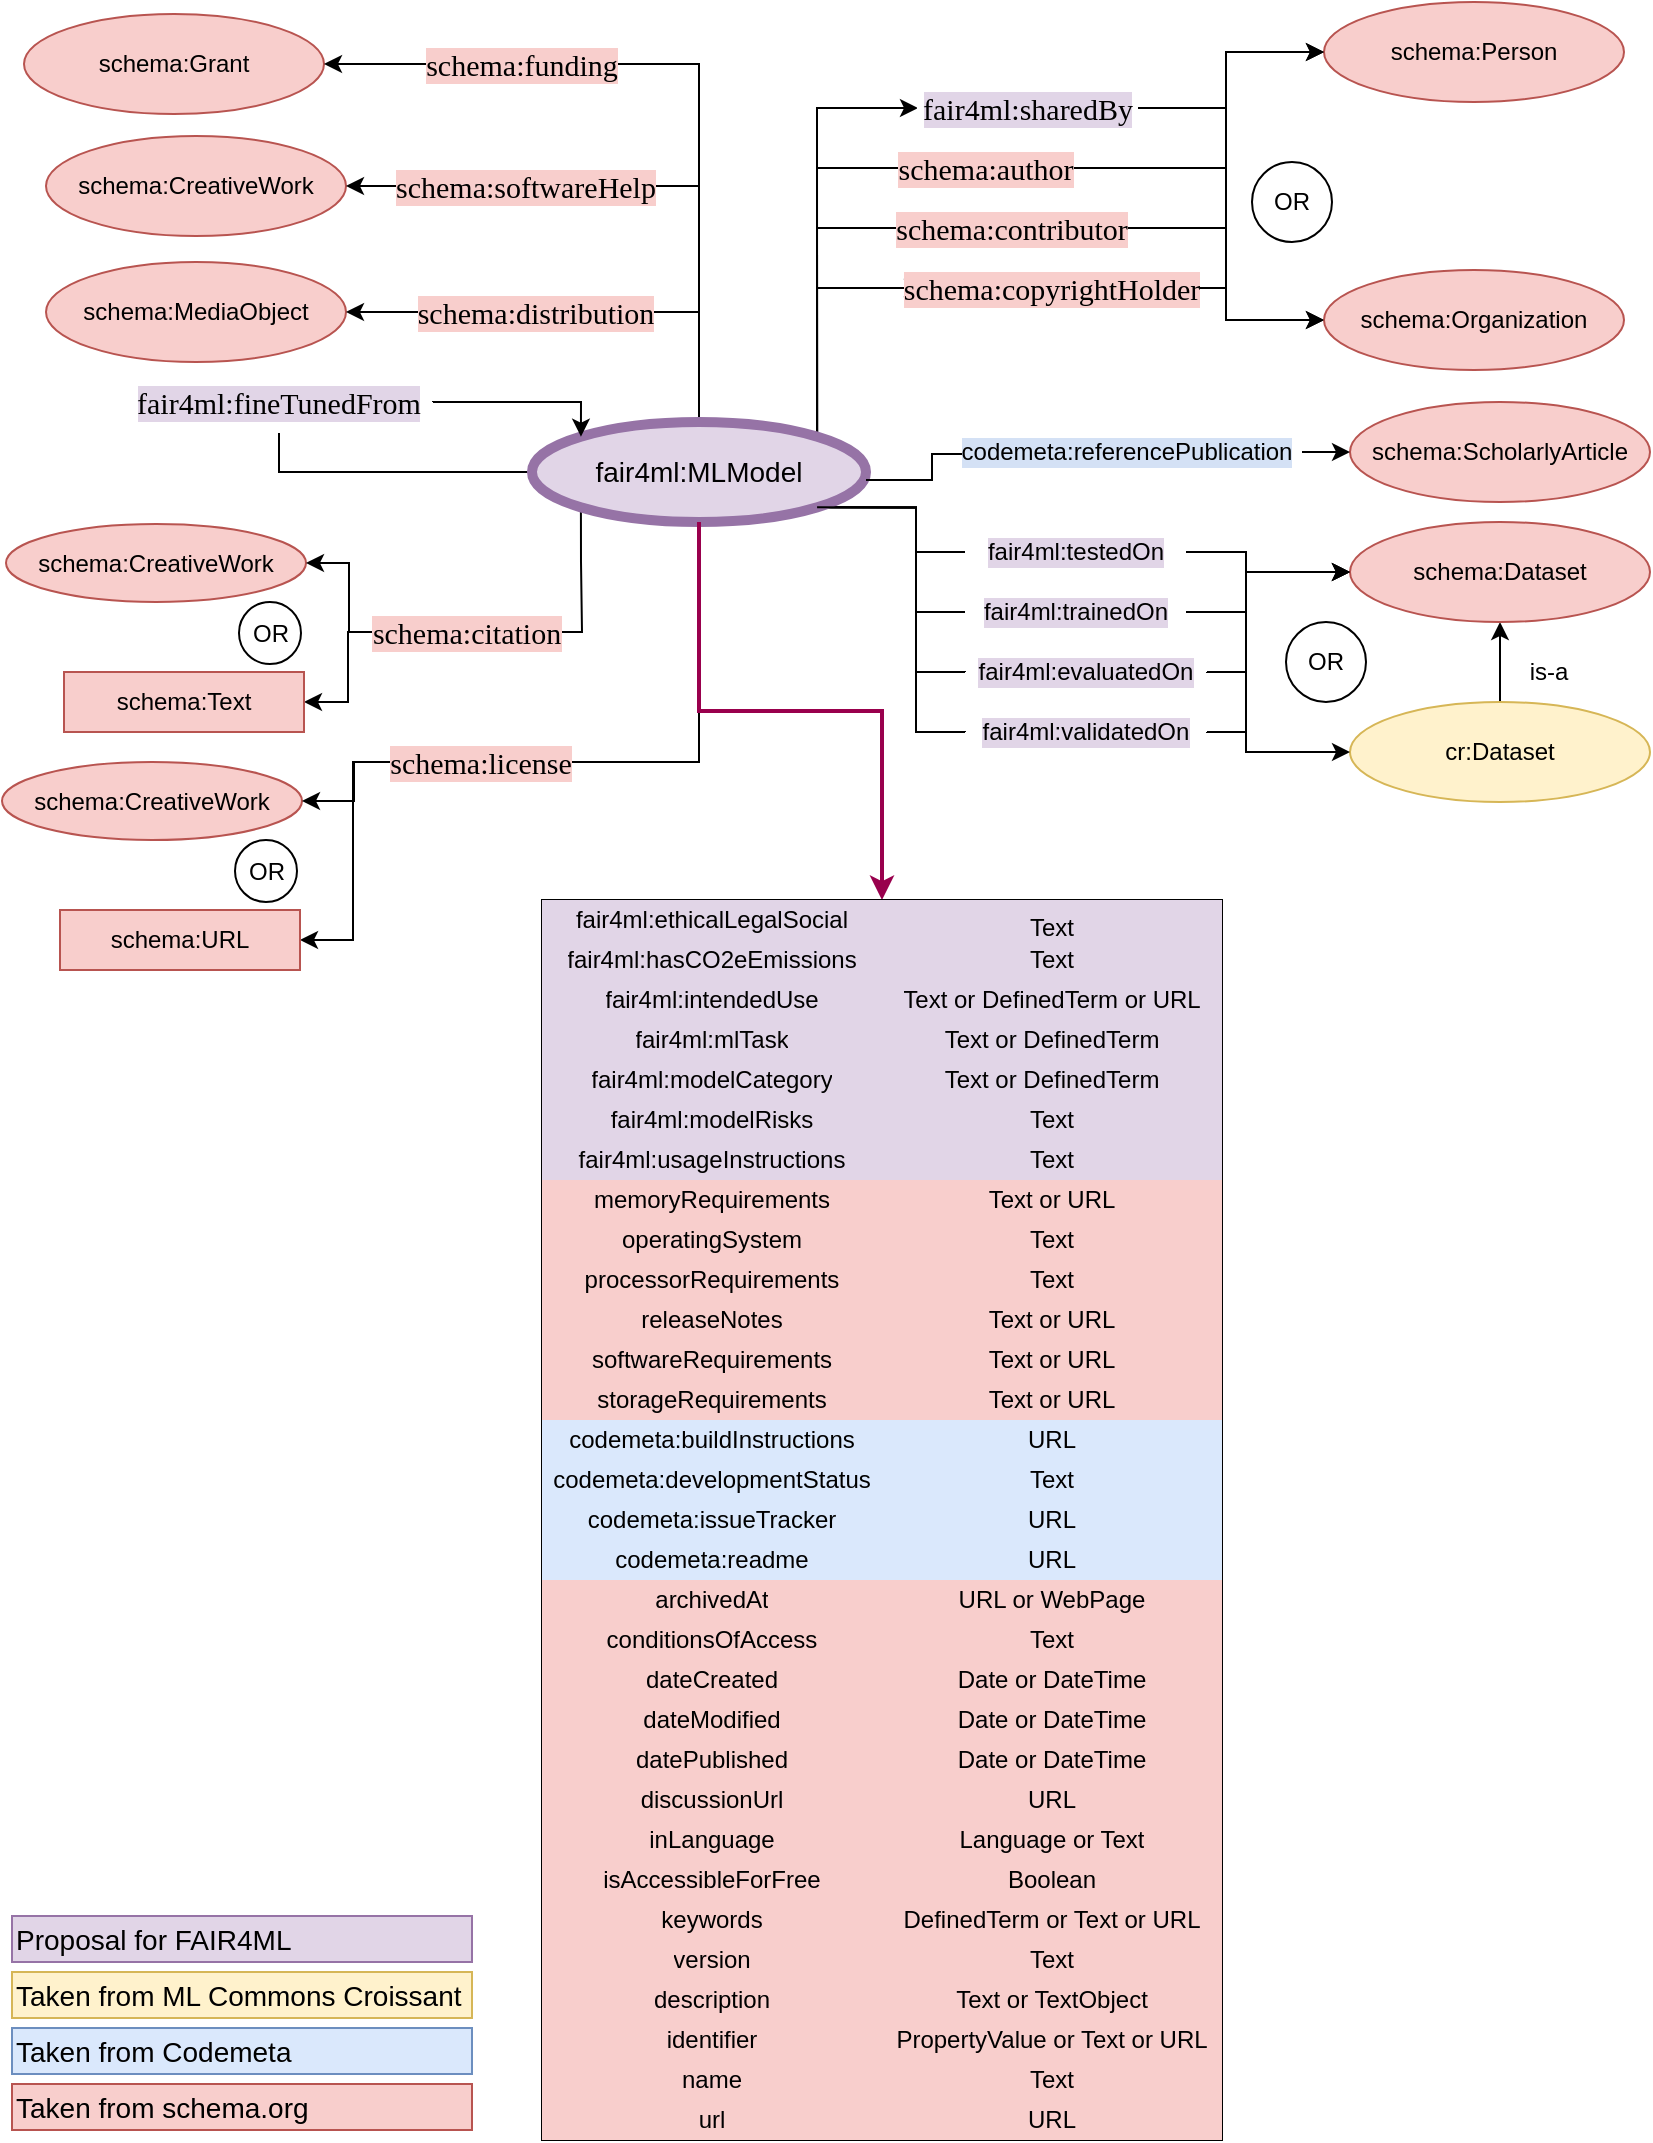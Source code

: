 <mxfile version="24.5.4" type="device">
  <diagram name="vr0.0.1" id="Bkne2_mIZqQ81pcyKNta">
    <mxGraphModel dx="1050" dy="545" grid="1" gridSize="10" guides="1" tooltips="1" connect="1" arrows="1" fold="1" page="1" pageScale="1" pageWidth="827" pageHeight="1169" math="0" shadow="0">
      <root>
        <mxCell id="0" />
        <mxCell id="1" parent="0" />
        <mxCell id="qKoekgKAMylDWUz3l0nf-111" style="edgeStyle=orthogonalEdgeStyle;rounded=0;orthogonalLoop=1;jettySize=auto;html=1;exitX=1;exitY=1;exitDx=0;exitDy=0;endArrow=none;endFill=0;" parent="1" source="lm5lyhNOtxuV0HRIhIK0-1" target="4hmYcM8fgA8lBREHJlQP-33" edge="1">
          <mxGeometry relative="1" as="geometry" />
        </mxCell>
        <mxCell id="qKoekgKAMylDWUz3l0nf-112" style="edgeStyle=orthogonalEdgeStyle;rounded=0;orthogonalLoop=1;jettySize=auto;html=1;exitX=1;exitY=1;exitDx=0;exitDy=0;entryX=0;entryY=0.5;entryDx=0;entryDy=0;endArrow=none;endFill=0;" parent="1" source="lm5lyhNOtxuV0HRIhIK0-1" target="4hmYcM8fgA8lBREHJlQP-37" edge="1">
          <mxGeometry relative="1" as="geometry" />
        </mxCell>
        <mxCell id="qKoekgKAMylDWUz3l0nf-113" style="edgeStyle=orthogonalEdgeStyle;rounded=0;orthogonalLoop=1;jettySize=auto;html=1;exitX=1;exitY=1;exitDx=0;exitDy=0;entryX=0;entryY=0.5;entryDx=0;entryDy=0;endArrow=none;endFill=0;" parent="1" source="lm5lyhNOtxuV0HRIhIK0-1" target="4hmYcM8fgA8lBREHJlQP-43" edge="1">
          <mxGeometry relative="1" as="geometry" />
        </mxCell>
        <mxCell id="qKoekgKAMylDWUz3l0nf-115" style="edgeStyle=orthogonalEdgeStyle;rounded=0;orthogonalLoop=1;jettySize=auto;html=1;exitX=0;exitY=0.5;exitDx=0;exitDy=0;entryX=0.5;entryY=1;entryDx=0;entryDy=0;endArrow=none;endFill=0;" parent="1" source="lm5lyhNOtxuV0HRIhIK0-1" target="NDCRT1yor3YxuOBBQxB1-39" edge="1">
          <mxGeometry relative="1" as="geometry" />
        </mxCell>
        <mxCell id="qKoekgKAMylDWUz3l0nf-125" style="edgeStyle=orthogonalEdgeStyle;rounded=0;orthogonalLoop=1;jettySize=auto;html=1;exitX=1;exitY=0;exitDx=0;exitDy=0;entryX=0;entryY=0.5;entryDx=0;entryDy=0;" parent="1" source="lm5lyhNOtxuV0HRIhIK0-1" target="NDCRT1yor3YxuOBBQxB1-45" edge="1">
          <mxGeometry relative="1" as="geometry">
            <Array as="points">
              <mxPoint x="407" y="134" />
            </Array>
          </mxGeometry>
        </mxCell>
        <mxCell id="qKoekgKAMylDWUz3l0nf-126" style="edgeStyle=orthogonalEdgeStyle;rounded=0;orthogonalLoop=1;jettySize=auto;html=1;exitX=1;exitY=0;exitDx=0;exitDy=0;entryX=0;entryY=0.5;entryDx=0;entryDy=0;" parent="1" source="lm5lyhNOtxuV0HRIhIK0-1" target="qKoekgKAMylDWUz3l0nf-120" edge="1">
          <mxGeometry relative="1" as="geometry">
            <Array as="points">
              <mxPoint x="407" y="164" />
            </Array>
          </mxGeometry>
        </mxCell>
        <mxCell id="qKoekgKAMylDWUz3l0nf-127" style="edgeStyle=orthogonalEdgeStyle;rounded=0;orthogonalLoop=1;jettySize=auto;html=1;exitX=1;exitY=0;exitDx=0;exitDy=0;entryX=0;entryY=0.5;entryDx=0;entryDy=0;" parent="1" source="lm5lyhNOtxuV0HRIhIK0-1" target="qKoekgKAMylDWUz3l0nf-121" edge="1">
          <mxGeometry relative="1" as="geometry">
            <Array as="points">
              <mxPoint x="407" y="194" />
            </Array>
          </mxGeometry>
        </mxCell>
        <mxCell id="qKoekgKAMylDWUz3l0nf-128" style="edgeStyle=orthogonalEdgeStyle;rounded=0;orthogonalLoop=1;jettySize=auto;html=1;exitX=1;exitY=0;exitDx=0;exitDy=0;entryX=0;entryY=0.5;entryDx=0;entryDy=0;" parent="1" source="lm5lyhNOtxuV0HRIhIK0-1" target="qKoekgKAMylDWUz3l0nf-122" edge="1">
          <mxGeometry relative="1" as="geometry">
            <Array as="points">
              <mxPoint x="407" y="224" />
            </Array>
          </mxGeometry>
        </mxCell>
        <mxCell id="qKoekgKAMylDWUz3l0nf-132" style="edgeStyle=orthogonalEdgeStyle;rounded=0;orthogonalLoop=1;jettySize=auto;html=1;exitX=0.5;exitY=0;exitDx=0;exitDy=0;entryX=1;entryY=0.5;entryDx=0;entryDy=0;endArrow=none;endFill=0;" parent="1" source="lm5lyhNOtxuV0HRIhIK0-1" target="qKoekgKAMylDWUz3l0nf-131" edge="1">
          <mxGeometry relative="1" as="geometry" />
        </mxCell>
        <mxCell id="qKoekgKAMylDWUz3l0nf-137" style="edgeStyle=orthogonalEdgeStyle;rounded=0;orthogonalLoop=1;jettySize=auto;html=1;exitX=0.5;exitY=0;exitDx=0;exitDy=0;entryX=1;entryY=0.5;entryDx=0;entryDy=0;endArrow=none;endFill=0;" parent="1" source="lm5lyhNOtxuV0HRIhIK0-1" target="qKoekgKAMylDWUz3l0nf-135" edge="1">
          <mxGeometry relative="1" as="geometry" />
        </mxCell>
        <mxCell id="qKoekgKAMylDWUz3l0nf-143" style="edgeStyle=orthogonalEdgeStyle;rounded=0;orthogonalLoop=1;jettySize=auto;html=1;exitX=0;exitY=1;exitDx=0;exitDy=0;entryX=1;entryY=0.5;entryDx=0;entryDy=0;endArrow=none;endFill=0;" parent="1" source="lm5lyhNOtxuV0HRIhIK0-1" target="qKoekgKAMylDWUz3l0nf-140" edge="1">
          <mxGeometry relative="1" as="geometry" />
        </mxCell>
        <mxCell id="qKoekgKAMylDWUz3l0nf-147" style="edgeStyle=orthogonalEdgeStyle;rounded=0;orthogonalLoop=1;jettySize=auto;html=1;exitX=0.5;exitY=0;exitDx=0;exitDy=0;entryX=1;entryY=0.5;entryDx=0;entryDy=0;endArrow=none;endFill=0;" parent="1" source="lm5lyhNOtxuV0HRIhIK0-1" target="qKoekgKAMylDWUz3l0nf-146" edge="1">
          <mxGeometry relative="1" as="geometry" />
        </mxCell>
        <mxCell id="qKoekgKAMylDWUz3l0nf-155" style="edgeStyle=orthogonalEdgeStyle;rounded=0;orthogonalLoop=1;jettySize=auto;html=1;exitX=0.5;exitY=1;exitDx=0;exitDy=0;entryX=1;entryY=0.5;entryDx=0;entryDy=0;endArrow=none;endFill=0;" parent="1" source="lm5lyhNOtxuV0HRIhIK0-1" target="qKoekgKAMylDWUz3l0nf-152" edge="1">
          <mxGeometry relative="1" as="geometry" />
        </mxCell>
        <mxCell id="lm5lyhNOtxuV0HRIhIK0-1" value="fair4ml:MLModel" style="ellipse;whiteSpace=wrap;html=1;fillColor=#e1d5e7;strokeColor=#9673a6;rounded=0;strokeWidth=5;fontSize=14;" parent="1" vertex="1">
          <mxGeometry x="265" y="291" width="167" height="50" as="geometry" />
        </mxCell>
        <mxCell id="4hmYcM8fgA8lBREHJlQP-8" value="" style="edgeStyle=orthogonalEdgeStyle;rounded=0;orthogonalLoop=1;jettySize=auto;html=1;entryX=0.5;entryY=1;entryDx=0;entryDy=0;exitX=0.5;exitY=0;exitDx=0;exitDy=0;" parent="1" source="4hmYcM8fgA8lBREHJlQP-5" target="4hmYcM8fgA8lBREHJlQP-30" edge="1">
          <mxGeometry relative="1" as="geometry">
            <mxPoint x="751.0" y="391" as="targetPoint" />
          </mxGeometry>
        </mxCell>
        <mxCell id="4hmYcM8fgA8lBREHJlQP-5" value="cr:Dataset" style="ellipse;whiteSpace=wrap;html=1;fillColor=#fff2cc;strokeColor=#d6b656;rounded=0;" parent="1" vertex="1">
          <mxGeometry x="674" y="431" width="150" height="50" as="geometry" />
        </mxCell>
        <mxCell id="4hmYcM8fgA8lBREHJlQP-6" value="is-a" style="text;html=1;strokeColor=none;fillColor=none;align=center;verticalAlign=middle;whiteSpace=wrap;rounded=0;fontColor=#000000;labelBackgroundColor=#FFFFFF;" parent="1" vertex="1">
          <mxGeometry x="756" y="401" width="35" height="30" as="geometry" />
        </mxCell>
        <mxCell id="4hmYcM8fgA8lBREHJlQP-11" style="edgeStyle=orthogonalEdgeStyle;rounded=0;orthogonalLoop=1;jettySize=auto;html=1;exitX=1;exitY=1;exitDx=0;exitDy=0;endArrow=none;endFill=0;" parent="1" edge="1">
          <mxGeometry relative="1" as="geometry">
            <mxPoint x="432" y="320" as="sourcePoint" />
            <mxPoint x="482" y="307" as="targetPoint" />
            <Array as="points">
              <mxPoint x="465" y="320" />
              <mxPoint x="465" y="307" />
              <mxPoint x="507" y="307" />
            </Array>
          </mxGeometry>
        </mxCell>
        <mxCell id="4hmYcM8fgA8lBREHJlQP-12" value="schema:ScholarlyArticle" style="ellipse;whiteSpace=wrap;html=1;fillColor=#f8cecc;strokeColor=#b85450;rounded=0;" parent="1" vertex="1">
          <mxGeometry x="674" y="281" width="150" height="50" as="geometry" />
        </mxCell>
        <mxCell id="4hmYcM8fgA8lBREHJlQP-13" style="edgeStyle=orthogonalEdgeStyle;rounded=0;orthogonalLoop=1;jettySize=auto;html=1;exitX=1;exitY=0.5;exitDx=0;exitDy=0;entryX=0;entryY=0.5;entryDx=0;entryDy=0;" parent="1" source="4hmYcM8fgA8lBREHJlQP-14" target="4hmYcM8fgA8lBREHJlQP-12" edge="1">
          <mxGeometry relative="1" as="geometry" />
        </mxCell>
        <mxCell id="4hmYcM8fgA8lBREHJlQP-14" value="codemeta:referencePublication" style="text;html=1;strokeColor=none;fillColor=none;align=center;verticalAlign=middle;whiteSpace=wrap;rounded=0;fontColor=#000000;labelBackgroundColor=#D4E1F5;" parent="1" vertex="1">
          <mxGeometry x="475" y="291" width="175" height="30" as="geometry" />
        </mxCell>
        <mxCell id="4hmYcM8fgA8lBREHJlQP-30" value="schema:Dataset" style="ellipse;whiteSpace=wrap;html=1;fillColor=#f8cecc;strokeColor=#b85450;rounded=0;" parent="1" vertex="1">
          <mxGeometry x="674" y="341" width="150" height="50" as="geometry" />
        </mxCell>
        <mxCell id="4hmYcM8fgA8lBREHJlQP-32" style="edgeStyle=orthogonalEdgeStyle;rounded=0;orthogonalLoop=1;jettySize=auto;html=1;exitX=1;exitY=0.5;exitDx=0;exitDy=0;entryX=0;entryY=0.5;entryDx=0;entryDy=0;" parent="1" source="4hmYcM8fgA8lBREHJlQP-33" target="4hmYcM8fgA8lBREHJlQP-30" edge="1">
          <mxGeometry relative="1" as="geometry">
            <Array as="points">
              <mxPoint x="622" y="356" />
              <mxPoint x="622" y="366" />
            </Array>
          </mxGeometry>
        </mxCell>
        <mxCell id="4hmYcM8fgA8lBREHJlQP-33" value="fair4ml:testedOn" style="text;html=1;strokeColor=#FFFFFF;fillColor=none;align=center;verticalAlign=middle;whiteSpace=wrap;rounded=0;fontColor=#000000;labelBackgroundColor=#E1D5E7;dashed=1;" parent="1" vertex="1">
          <mxGeometry x="482" y="341" width="110" height="30" as="geometry" />
        </mxCell>
        <mxCell id="4hmYcM8fgA8lBREHJlQP-34" style="edgeStyle=orthogonalEdgeStyle;rounded=0;orthogonalLoop=1;jettySize=auto;html=1;exitX=1;exitY=1;exitDx=0;exitDy=0;entryX=0;entryY=0.5;entryDx=0;entryDy=0;endArrow=none;endFill=0;" parent="1" source="lm5lyhNOtxuV0HRIhIK0-1" target="4hmYcM8fgA8lBREHJlQP-35" edge="1">
          <mxGeometry relative="1" as="geometry">
            <mxPoint x="674" y="366" as="targetPoint" />
          </mxGeometry>
        </mxCell>
        <mxCell id="4hmYcM8fgA8lBREHJlQP-36" style="edgeStyle=orthogonalEdgeStyle;rounded=0;orthogonalLoop=1;jettySize=auto;html=1;exitX=1;exitY=0.5;exitDx=0;exitDy=0;entryX=0;entryY=0.5;entryDx=0;entryDy=0;" parent="1" source="4hmYcM8fgA8lBREHJlQP-37" target="4hmYcM8fgA8lBREHJlQP-30" edge="1">
          <mxGeometry relative="1" as="geometry">
            <Array as="points">
              <mxPoint x="622" y="416" />
              <mxPoint x="622" y="366" />
            </Array>
          </mxGeometry>
        </mxCell>
        <mxCell id="4hmYcM8fgA8lBREHJlQP-37" value="fair4ml:evaluated&lt;span style=&quot;caret-color: rgba(0, 0, 0, 0); color: rgba(0, 0, 0, 0); font-family: monospace; font-size: 0px; text-align: start; white-space: nowrap; background-color: rgb(251, 251, 251);&quot;&gt;%3CmxGraphModel%3E%3Croot%3E%3CmxCell%20id%3D%220%22%2F%3E%3CmxCell%20id%3D%221%22%20parent%3D%220%22%2F%3E%3CmxCell%20id%3D%222%22%20value%3D%22sc%3ADataset%22%20style%3D%22ellipse%3BwhiteSpace%3Dwrap%3Bhtml%3D1%3BfillColor%3D%23f8cecc%3BstrokeColor%3D%23b85450%3Brounded%3D0%3B%22%20vertex%3D%221%22%20parent%3D%221%22%3E%3CmxGeometry%20x%3D%22787%22%20y%3D%22370%22%20width%3D%22150%22%20height%3D%2250%22%20as%3D%22geometry%22%2F%3E%3C%2FmxCell%3E%3CmxCell%20id%3D%223%22%20style%3D%22edgeStyle%3DorthogonalEdgeStyle%3Brounded%3D0%3BorthogonalLoop%3D1%3BjettySize%3Dauto%3Bhtml%3D1%3BexitX%3D0.5%3BexitY%3D0%3BexitDx%3D0%3BexitDy%3D0%3BentryX%3D0.5%3BentryY%3D1%3BentryDx%3D0%3BentryDy%3D0%3BendArrow%3Dblock%3BendFill%3D1%3BstrokeWidth%3D2%3BendSize%3D10%3B%22%20edge%3D%221%22%20target%3D%222%22%20parent%3D%221%22%3E%3CmxGeometry%20relative%3D%221%22%20as%3D%22geometry%22%3E%3CmxPoint%20x%3D%22862%22%20y%3D%22464%22%20as%3D%22sourcePoint%22%2F%3E%3CmxPoint%20x%3D%22614%22%20y%3D%22430%22%20as%3D%22targetPoint%22%2F%3E%3C%2FmxGeometry%3E%3C%2FmxCell%3E%3CmxCell%20id%3D%224%22%20style%3D%22edgeStyle%3DorthogonalEdgeStyle%3Brounded%3D0%3BorthogonalLoop%3D1%3BjettySize%3Dauto%3Bhtml%3D1%3BexitX%3D1%3BexitY%3D0.5%3BexitDx%3D0%3BexitDy%3D0%3BentryX%3D0%3BentryY%3D0.5%3BentryDx%3D0%3BentryDy%3D0%3B%22%20edge%3D%221%22%20source%3D%225%22%20target%3D%222%22%20parent%3D%221%22%3E%3CmxGeometry%20relative%3D%221%22%20as%3D%22geometry%22%2F%3E%3C%2FmxCell%3E%3CmxCell%20id%3D%225%22%20value%3D%22m4ml%3AtrainSplit%22%20style%3D%22text%3Bhtml%3D1%3BstrokeColor%3Ddefault%3BfillColor%3Dnone%3Balign%3Dcenter%3BverticalAlign%3Dmiddle%3BwhiteSpace%3Dwrap%3Brounded%3D0%3BfontColor%3D%23000000%3BlabelBackgroundColor%3D%23E1D5E7%3Bdashed%3D1%3B%22%20vertex%3D%221%22%20parent%3D%221%22%3E%3CmxGeometry%20x%3D%22627%22%20y%3D%22350%22%20width%3D%22110%22%20height%3D%2230%22%20as%3D%22geometry%22%2F%3E%3C%2FmxCell%3E%3CmxCell%20id%3D%226%22%20style%3D%22edgeStyle%3DorthogonalEdgeStyle%3Brounded%3D0%3BorthogonalLoop%3D1%3BjettySize%3Dauto%3Bhtml%3D1%3BexitX%3D1%3BexitY%3D0.5%3BexitDx%3D0%3BexitDy%3D0%3BentryX%3D0%3BentryY%3D0.5%3BentryDx%3D0%3BentryDy%3D0%3B%22%20edge%3D%221%22%20source%3D%227%22%20target%3D%222%22%20parent%3D%221%22%3E%3CmxGeometry%20relative%3D%221%22%20as%3D%22geometry%22%3E%3CmxPoint%20x%3D%22819%22%20y%3D%22395%22%20as%3D%22targetPoint%22%2F%3E%3C%2FmxGeometry%3E%3C%2FmxCell%3E%3CmxCell%20id%3D%227%22%20value%3D%22m4ml%3AtestSplit%22%20style%3D%22text%3Bhtml%3D1%3BstrokeColor%3Ddefault%3BfillColor%3Dnone%3Balign%3Dcenter%3BverticalAlign%3Dmiddle%3BwhiteSpace%3Dwrap%3Brounded%3D0%3BfontColor%3D%23000000%3BlabelBackgroundColor%3D%23E1D5E7%3Bdashed%3D1%3B%22%20vertex%3D%221%22%20parent%3D%221%22%3E%3CmxGeometry%20x%3D%22632%22%20y%3D%22380%22%20width%3D%22100%22%20height%3D%2230%22%20as%3D%22geometry%22%2F%3E%3C%2FmxCell%3E%3CmxCell%20id%3D%228%22%20style%3D%22edgeStyle%3DorthogonalEdgeStyle%3Brounded%3D0%3BorthogonalLoop%3D1%3BjettySize%3Dauto%3Bhtml%3D1%3BexitX%3D1%3BexitY%3D0.5%3BexitDx%3D0%3BexitDy%3D0%3BentryX%3D0%3BentryY%3D0.5%3BentryDx%3D0%3BentryDy%3D0%3B%22%20edge%3D%221%22%20source%3D%229%22%20target%3D%222%22%20parent%3D%221%22%3E%3CmxGeometry%20relative%3D%221%22%20as%3D%22geometry%22%2F%3E%3C%2FmxCell%3E%3CmxCell%20id%3D%229%22%20value%3D%22m4ml%3AvalidationSplit%22%20style%3D%22text%3Bhtml%3D1%3BstrokeColor%3Ddefault%3BfillColor%3Dnone%3Balign%3Dcenter%3BverticalAlign%3Dmiddle%3BwhiteSpace%3Dwrap%3Brounded%3D0%3BfontColor%3D%23000000%3BlabelBackgroundColor%3D%23E1D5E7%3Bdashed%3D1%3B%22%20vertex%3D%221%22%20parent%3D%221%22%3E%3CmxGeometry%20x%3D%22627%22%20y%3D%22410%22%20width%3D%22120%22%20height%3D%2230%22%20as%3D%22geometry%22%2F%3E%3C%2FmxCell%3E%3CmxCell%20id%3D%2210%22%20style%3D%22edgeStyle%3DorthogonalEdgeStyle%3Brounded%3D0%3BorthogonalLoop%3D1%3BjettySize%3Dauto%3Bhtml%3D1%3BexitX%3D1%3BexitY%3D0.5%3BexitDx%3D0%3BexitDy%3D0%3BentryX%3D0%3BentryY%3D0.5%3BentryDx%3D0%3BentryDy%3D0%3B%22%20edge%3D%221%22%20source%3D%2211%22%20parent%3D%221%22%3E%3CmxGeometry%20relative%3D%221%22%20as%3D%22geometry%22%3E%3CmxPoint%20x%3D%22787%22%20y%3D%22489%22%20as%3D%22targetPoint%22%2F%3E%3C%2FmxGeometry%3E%3C%2FmxCell%3E%3CmxCell%20id%3D%2211%22%20value%3D%22m4ml%3AoptimizedFor%22%20style%3D%22text%3Bhtml%3D1%3BstrokeColor%3Dnone%3BfillColor%3Dnone%3Balign%3Dcenter%3BverticalAlign%3Dmiddle%3BwhiteSpace%3Dwrap%3Brounded%3D0%3BfontColor%3D%23000000%3BlabelBackgroundColor%3D%23E1D5E7%3B%22%20vertex%3D%221%22%20parent%3D%221%22%3E%3CmxGeometry%20x%3D%22617%22%20y%3D%22474%22%20width%3D%22120%22%20height%3D%2230%22%20as%3D%22geometry%22%2F%3E%3C%2FmxCell%3E%3CmxCell%20id%3D%2212%22%20value%3D%22AI-ready%20splits%22%20style%3D%22shape%3Dnote%3BwhiteSpace%3Dwrap%3Bhtml%3D1%3BbackgroundOutline%3D1%3BdarkOpacity%3D0.05%3Bspacing%3D2%3BspacingTop%3D0%3BspacingBottom%3D0%3BverticalAlign%3Dbottom%3Balign%3Dleft%3Brounded%3D0%3B%22%20vertex%3D%221%22%20parent%3D%221%22%3E%3CmxGeometry%20x%3D%22947%22%20y%3D%22370%22%20width%3D%22120%22%20height%3D%2235%22%20as%3D%22geometry%22%2F%3E%3C%2FmxCell%3E%3CmxCell%20id%3D%2213%22%20value%3D%22Whole%20dataset%20AI-ready%20with%20features%2Fstructure.%26lt%3Bbr%26gt%3BPre-processing%20is%20done%20by%20a%20software%2C%20related%20metadata%20not%20shown%20here%22%20style%3D%22shape%3Dnote%3BwhiteSpace%3Dwrap%3Bhtml%3D1%3BbackgroundOutline%3D1%3BdarkOpacity%3D0.05%3Bspacing%3D2%3BspacingTop%3D0%3BspacingBottom%3D0%3BverticalAlign%3Dbottom%3Balign%3Dleft%3Brounded%3D0%3B%22%20vertex%3D%221%22%20parent%3D%221%22%3E%3CmxGeometry%20x%3D%22947%22%20y%3D%22420%22%20width%3D%22190%22%20height%3D%2277%22%20as%3D%22geometry%22%2F%3E%3C%2FmxCell%3E%3CmxCell%20id%3D%2214%22%20value%3D%22is-a%22%20style%3D%22text%3Bhtml%3D1%3BstrokeColor%3Dnone%3BfillColor%3Dnone%3Balign%3Dcenter%3BverticalAlign%3Dmiddle%3BwhiteSpace%3Dwrap%3Brounded%3D0%3BfontColor%3D%23000000%3BlabelBackgroundColor%3D%23FFFFFF%3B%22%20vertex%3D%221%22%20parent%3D%221%22%3E%3CmxGeometry%20x%3D%22867%22%20y%3D%22434%22%20width%3D%2235%22%20height%3D%2230%22%20as%3D%22geometry%22%2F%3E%3C%2FmxCell%3E%3C%2Froot%3E%3C%2FmxGraphModel%3E&lt;/span&gt;On" style="text;html=1;strokeColor=#FFFFFF;fillColor=none;align=center;verticalAlign=middle;whiteSpace=wrap;rounded=0;fontColor=#000000;labelBackgroundColor=#E1D5E7;dashed=1;" parent="1" vertex="1">
          <mxGeometry x="482" y="401" width="120" height="30" as="geometry" />
        </mxCell>
        <mxCell id="4hmYcM8fgA8lBREHJlQP-44" value="" style="edgeStyle=orthogonalEdgeStyle;rounded=0;orthogonalLoop=1;jettySize=auto;html=1;exitX=1;exitY=0.5;exitDx=0;exitDy=0;entryX=0;entryY=0.5;entryDx=0;entryDy=0;" parent="1" source="4hmYcM8fgA8lBREHJlQP-43" target="4hmYcM8fgA8lBREHJlQP-30" edge="1">
          <mxGeometry relative="1" as="geometry">
            <Array as="points">
              <mxPoint x="622" y="446" />
              <mxPoint x="622" y="366" />
            </Array>
            <mxPoint x="614" y="431" as="sourcePoint" />
            <mxPoint x="774" y="366" as="targetPoint" />
          </mxGeometry>
        </mxCell>
        <mxCell id="4hmYcM8fgA8lBREHJlQP-43" value="&lt;span style=&quot;background-color: rgb(225, 213, 231);&quot;&gt;fair4ml:validated&lt;span style=&quot;caret-color: rgba(0, 0, 0, 0); color: rgba(0, 0, 0, 0); font-family: monospace; font-size: 0px; text-align: start; white-space: nowrap;&quot;&gt;%3CmxGraphModel%3E%3Croot%3E%3CmxCell%20id%3D%220%22%2F%3E%3CmxCell%20id%3D%221%22%20parent%3D%220%22%2F%3E%3CmxCell%20id%3D%222%22%20value%3D%22sc%3ADataset%22%20style%3D%22ellipse%3BwhiteSpace%3Dwrap%3Bhtml%3D1%3BfillColor%3D%23f8cecc%3BstrokeColor%3D%23b85450%3Brounded%3D0%3B%22%20vertex%3D%221%22%20parent%3D%221%22%3E%3CmxGeometry%20x%3D%22787%22%20y%3D%22370%22%20width%3D%22150%22%20height%3D%2250%22%20as%3D%22geometry%22%2F%3E%3C%2FmxCell%3E%3CmxCell%20id%3D%223%22%20style%3D%22edgeStyle%3DorthogonalEdgeStyle%3Brounded%3D0%3BorthogonalLoop%3D1%3BjettySize%3Dauto%3Bhtml%3D1%3BexitX%3D0.5%3BexitY%3D0%3BexitDx%3D0%3BexitDy%3D0%3BentryX%3D0.5%3BentryY%3D1%3BentryDx%3D0%3BentryDy%3D0%3BendArrow%3Dblock%3BendFill%3D1%3BstrokeWidth%3D2%3BendSize%3D10%3B%22%20edge%3D%221%22%20target%3D%222%22%20parent%3D%221%22%3E%3CmxGeometry%20relative%3D%221%22%20as%3D%22geometry%22%3E%3CmxPoint%20x%3D%22862%22%20y%3D%22464%22%20as%3D%22sourcePoint%22%2F%3E%3CmxPoint%20x%3D%22614%22%20y%3D%22430%22%20as%3D%22targetPoint%22%2F%3E%3C%2FmxGeometry%3E%3C%2FmxCell%3E%3CmxCell%20id%3D%224%22%20style%3D%22edgeStyle%3DorthogonalEdgeStyle%3Brounded%3D0%3BorthogonalLoop%3D1%3BjettySize%3Dauto%3Bhtml%3D1%3BexitX%3D1%3BexitY%3D0.5%3BexitDx%3D0%3BexitDy%3D0%3BentryX%3D0%3BentryY%3D0.5%3BentryDx%3D0%3BentryDy%3D0%3B%22%20edge%3D%221%22%20source%3D%225%22%20target%3D%222%22%20parent%3D%221%22%3E%3CmxGeometry%20relative%3D%221%22%20as%3D%22geometry%22%2F%3E%3C%2FmxCell%3E%3CmxCell%20id%3D%225%22%20value%3D%22m4ml%3AtrainSplit%22%20style%3D%22text%3Bhtml%3D1%3BstrokeColor%3Ddefault%3BfillColor%3Dnone%3Balign%3Dcenter%3BverticalAlign%3Dmiddle%3BwhiteSpace%3Dwrap%3Brounded%3D0%3BfontColor%3D%23000000%3BlabelBackgroundColor%3D%23E1D5E7%3Bdashed%3D1%3B%22%20vertex%3D%221%22%20parent%3D%221%22%3E%3CmxGeometry%20x%3D%22627%22%20y%3D%22350%22%20width%3D%22110%22%20height%3D%2230%22%20as%3D%22geometry%22%2F%3E%3C%2FmxCell%3E%3CmxCell%20id%3D%226%22%20style%3D%22edgeStyle%3DorthogonalEdgeStyle%3Brounded%3D0%3BorthogonalLoop%3D1%3BjettySize%3Dauto%3Bhtml%3D1%3BexitX%3D1%3BexitY%3D0.5%3BexitDx%3D0%3BexitDy%3D0%3BentryX%3D0%3BentryY%3D0.5%3BentryDx%3D0%3BentryDy%3D0%3B%22%20edge%3D%221%22%20source%3D%227%22%20target%3D%222%22%20parent%3D%221%22%3E%3CmxGeometry%20relative%3D%221%22%20as%3D%22geometry%22%3E%3CmxPoint%20x%3D%22819%22%20y%3D%22395%22%20as%3D%22targetPoint%22%2F%3E%3C%2FmxGeometry%3E%3C%2FmxCell%3E%3CmxCell%20id%3D%227%22%20value%3D%22m4ml%3AtestSplit%22%20style%3D%22text%3Bhtml%3D1%3BstrokeColor%3Ddefault%3BfillColor%3Dnone%3Balign%3Dcenter%3BverticalAlign%3Dmiddle%3BwhiteSpace%3Dwrap%3Brounded%3D0%3BfontColor%3D%23000000%3BlabelBackgroundColor%3D%23E1D5E7%3Bdashed%3D1%3B%22%20vertex%3D%221%22%20parent%3D%221%22%3E%3CmxGeometry%20x%3D%22632%22%20y%3D%22380%22%20width%3D%22100%22%20height%3D%2230%22%20as%3D%22geometry%22%2F%3E%3C%2FmxCell%3E%3CmxCell%20id%3D%228%22%20style%3D%22edgeStyle%3DorthogonalEdgeStyle%3Brounded%3D0%3BorthogonalLoop%3D1%3BjettySize%3Dauto%3Bhtml%3D1%3BexitX%3D1%3BexitY%3D0.5%3BexitDx%3D0%3BexitDy%3D0%3BentryX%3D0%3BentryY%3D0.5%3BentryDx%3D0%3BentryDy%3D0%3B%22%20edge%3D%221%22%20source%3D%229%22%20target%3D%222%22%20parent%3D%221%22%3E%3CmxGeometry%20relative%3D%221%22%20as%3D%22geometry%22%2F%3E%3C%2FmxCell%3E%3CmxCell%20id%3D%229%22%20value%3D%22m4ml%3AvalidationSplit%22%20style%3D%22text%3Bhtml%3D1%3BstrokeColor%3Ddefault%3BfillColor%3Dnone%3Balign%3Dcenter%3BverticalAlign%3Dmiddle%3BwhiteSpace%3Dwrap%3Brounded%3D0%3BfontColor%3D%23000000%3BlabelBackgroundColor%3D%23E1D5E7%3Bdashed%3D1%3B%22%20vertex%3D%221%22%20parent%3D%221%22%3E%3CmxGeometry%20x%3D%22627%22%20y%3D%22410%22%20width%3D%22120%22%20height%3D%2230%22%20as%3D%22geometry%22%2F%3E%3C%2FmxCell%3E%3CmxCell%20id%3D%2210%22%20style%3D%22edgeStyle%3DorthogonalEdgeStyle%3Brounded%3D0%3BorthogonalLoop%3D1%3BjettySize%3Dauto%3Bhtml%3D1%3BexitX%3D1%3BexitY%3D0.5%3BexitDx%3D0%3BexitDy%3D0%3BentryX%3D0%3BentryY%3D0.5%3BentryDx%3D0%3BentryDy%3D0%3B%22%20edge%3D%221%22%20source%3D%2211%22%20parent%3D%221%22%3E%3CmxGeometry%20relative%3D%221%22%20as%3D%22geometry%22%3E%3CmxPoint%20x%3D%22787%22%20y%3D%22489%22%20as%3D%22targetPoint%22%2F%3E%3C%2FmxGeometry%3E%3C%2FmxCell%3E%3CmxCell%20id%3D%2211%22%20value%3D%22m4ml%3AoptimizedFor%22%20style%3D%22text%3Bhtml%3D1%3BstrokeColor%3Dnone%3BfillColor%3Dnone%3Balign%3Dcenter%3BverticalAlign%3Dmiddle%3BwhiteSpace%3Dwrap%3Brounded%3D0%3BfontColor%3D%23000000%3BlabelBackgroundColor%3D%23E1D5E7%3B%22%20vertex%3D%221%22%20parent%3D%221%22%3E%3CmxGeometry%20x%3D%22617%22%20y%3D%22474%22%20width%3D%22120%22%20height%3D%2230%22%20as%3D%22geometry%22%2F%3E%3C%2FmxCell%3E%3CmxCell%20id%3D%2212%22%20value%3D%22AI-ready%20splits%22%20style%3D%22shape%3Dnote%3BwhiteSpace%3Dwrap%3Bhtml%3D1%3BbackgroundOutline%3D1%3BdarkOpacity%3D0.05%3Bspacing%3D2%3BspacingTop%3D0%3BspacingBottom%3D0%3BverticalAlign%3Dbottom%3Balign%3Dleft%3Brounded%3D0%3B%22%20vertex%3D%221%22%20parent%3D%221%22%3E%3CmxGeometry%20x%3D%22947%22%20y%3D%22370%22%20width%3D%22120%22%20height%3D%2235%22%20as%3D%22geometry%22%2F%3E%3C%2FmxCell%3E%3CmxCell%20id%3D%2213%22%20value%3D%22Whole%20dataset%20AI-ready%20with%20features%2Fstructure.%26lt%3Bbr%26gt%3BPre-processing%20is%20done%20by%20a%20software%2C%20related%20metadata%20not%20shown%20here%22%20style%3D%22shape%3Dnote%3BwhiteSpace%3Dwrap%3Bhtml%3D1%3BbackgroundOutline%3D1%3BdarkOpacity%3D0.05%3Bspacing%3D2%3BspacingTop%3D0%3BspacingBottom%3D0%3BverticalAlign%3Dbottom%3Balign%3Dleft%3Brounded%3D0%3B%22%20vertex%3D%221%22%20parent%3D%221%22%3E%3CmxGeometry%20x%3D%22947%22%20y%3D%22420%22%20width%3D%22190%22%20height%3D%2277%22%20as%3D%22geometry%22%2F%3E%3C%2FmxCell%3E%3CmxCell%20id%3D%2214%22%20value%3D%22is-a%22%20style%3D%22text%3Bhtml%3D1%3BstrokeColor%3Dnone%3BfillColor%3Dnone%3Balign%3Dcenter%3BverticalAlign%3Dmiddle%3BwhiteSpace%3Dwrap%3Brounded%3D0%3BfontColor%3D%23000000%3BlabelBackgroundColor%3D%23FFFFFF%3B%22%20vertex%3D%221%22%20parent%3D%221%22%3E%3CmxGeometry%20x%3D%22867%22%20y%3D%22434%22%20width%3D%2235%22%20height%3D%2230%22%20as%3D%22geometry%22%2F%3E%3C%2FmxCell%3E%3C%2Froot%3E%3C%2FmxGraphModel%3&lt;/span&gt;On&lt;/span&gt;" style="text;html=1;strokeColor=#FFFFFF;fillColor=none;align=center;verticalAlign=middle;whiteSpace=wrap;rounded=0;fontColor=#000000;labelBackgroundColor=#E1D5E7;dashed=1;" parent="1" vertex="1">
          <mxGeometry x="482" y="431" width="120" height="30" as="geometry" />
        </mxCell>
        <mxCell id="qKoekgKAMylDWUz3l0nf-114" style="edgeStyle=orthogonalEdgeStyle;rounded=0;orthogonalLoop=1;jettySize=auto;html=1;exitX=1;exitY=0.5;exitDx=0;exitDy=0;entryX=0;entryY=0.5;entryDx=0;entryDy=0;" parent="1" source="4hmYcM8fgA8lBREHJlQP-35" target="4hmYcM8fgA8lBREHJlQP-5" edge="1">
          <mxGeometry relative="1" as="geometry">
            <Array as="points">
              <mxPoint x="622" y="386" />
              <mxPoint x="622" y="456" />
            </Array>
          </mxGeometry>
        </mxCell>
        <mxCell id="4hmYcM8fgA8lBREHJlQP-35" value="fair4ml:trainedOn" style="text;html=1;strokeColor=#FFFFFF;fillColor=none;align=center;verticalAlign=middle;whiteSpace=wrap;rounded=0;fontColor=#000000;labelBackgroundColor=#E1D5E7;dashed=1;" parent="1" vertex="1">
          <mxGeometry x="482" y="371" width="110" height="30" as="geometry" />
        </mxCell>
        <mxCell id="qKoekgKAMylDWUz3l0nf-116" style="edgeStyle=orthogonalEdgeStyle;rounded=0;orthogonalLoop=1;jettySize=auto;html=1;exitX=1;exitY=0.5;exitDx=0;exitDy=0;entryX=0;entryY=0;entryDx=0;entryDy=0;" parent="1" source="NDCRT1yor3YxuOBBQxB1-39" target="lm5lyhNOtxuV0HRIhIK0-1" edge="1">
          <mxGeometry relative="1" as="geometry">
            <Array as="points">
              <mxPoint x="290" y="281" />
            </Array>
          </mxGeometry>
        </mxCell>
        <mxCell id="NDCRT1yor3YxuOBBQxB1-39" value="&lt;span style=&quot;font-family: docs-Calibri; font-size: 15px; text-align: left; white-space-collapse: preserve; background-color: rgb(225, 213, 231);&quot;&gt;fair4ml:fineTunedFrom&lt;/span&gt;" style="text;html=1;strokeColor=#FFFFFF;fillColor=none;align=center;verticalAlign=middle;whiteSpace=wrap;rounded=0;fontColor=#000000;labelBackgroundColor=#E1D5E7;dashed=1;" parent="1" vertex="1">
          <mxGeometry x="62" y="266" width="153" height="30" as="geometry" />
        </mxCell>
        <mxCell id="NDCRT1yor3YxuOBBQxB1-42" value="schema:Person" style="ellipse;whiteSpace=wrap;html=1;fillColor=#f8cecc;strokeColor=#b85450;rounded=0;" parent="1" vertex="1">
          <mxGeometry x="661" y="81" width="150" height="50" as="geometry" />
        </mxCell>
        <mxCell id="qKoekgKAMylDWUz3l0nf-118" style="edgeStyle=orthogonalEdgeStyle;rounded=0;orthogonalLoop=1;jettySize=auto;html=1;exitX=1;exitY=0.5;exitDx=0;exitDy=0;entryX=0;entryY=0.5;entryDx=0;entryDy=0;" parent="1" source="qKoekgKAMylDWUz3l0nf-122" target="qKoekgKAMylDWUz3l0nf-117" edge="1">
          <mxGeometry relative="1" as="geometry">
            <Array as="points">
              <mxPoint x="612" y="224" />
              <mxPoint x="612" y="240" />
            </Array>
          </mxGeometry>
        </mxCell>
        <mxCell id="qKoekgKAMylDWUz3l0nf-119" style="edgeStyle=orthogonalEdgeStyle;rounded=0;orthogonalLoop=1;jettySize=auto;html=1;exitX=1;exitY=0.5;exitDx=0;exitDy=0;entryX=0;entryY=0.5;entryDx=0;entryDy=0;" parent="1" source="NDCRT1yor3YxuOBBQxB1-45" target="NDCRT1yor3YxuOBBQxB1-42" edge="1">
          <mxGeometry relative="1" as="geometry">
            <Array as="points">
              <mxPoint x="612" y="134" />
              <mxPoint x="612" y="106" />
            </Array>
          </mxGeometry>
        </mxCell>
        <mxCell id="NDCRT1yor3YxuOBBQxB1-45" value="&lt;span style=&quot;font-family: docs-Calibri; font-size: 15px; text-align: left; white-space-collapse: preserve; background-color: rgb(225, 213, 231);&quot;&gt;fair4ml:sharedBy&lt;/span&gt;" style="text;html=1;strokeColor=#FFFFFF;fillColor=none;align=center;verticalAlign=middle;whiteSpace=wrap;rounded=0;fontColor=#000000;labelBackgroundColor=#E1D5E7;dashed=1;" parent="1" vertex="1">
          <mxGeometry x="458" y="119" width="110" height="30" as="geometry" />
        </mxCell>
        <mxCell id="NDCRT1yor3YxuOBBQxB1-71" value="schema:MediaObject" style="ellipse;whiteSpace=wrap;html=1;fillColor=#f8cecc;strokeColor=#b85450;rounded=0;" parent="1" vertex="1">
          <mxGeometry x="22" y="211" width="150" height="50" as="geometry" />
        </mxCell>
        <mxCell id="gbOWo8xuxkEgDTv8hxb5-2" style="edgeStyle=orthogonalEdgeStyle;rounded=0;orthogonalLoop=1;jettySize=auto;html=1;exitX=0.5;exitY=1;exitDx=0;exitDy=0;entryX=0.5;entryY=0;entryDx=0;entryDy=0;strokeWidth=2;strokeColor=#99004D;" parent="1" source="lm5lyhNOtxuV0HRIhIK0-1" target="qKoekgKAMylDWUz3l0nf-14" edge="1">
          <mxGeometry relative="1" as="geometry">
            <mxPoint x="376.345" y="532.18" as="targetPoint" />
          </mxGeometry>
        </mxCell>
        <mxCell id="cQlDScUM2oh793dX2V0J-1" value="" style="group;fontSize=14;" parent="1" connectable="0" vertex="1">
          <mxGeometry x="5" y="1010" width="230" height="135" as="geometry" />
        </mxCell>
        <mxCell id="cQlDScUM2oh793dX2V0J-4" value="Taken from ML Commons Croissant" style="rounded=0;whiteSpace=wrap;html=1;fillColor=#fff2cc;strokeColor=#d6b656;align=left;fontSize=14;" parent="cQlDScUM2oh793dX2V0J-1" vertex="1">
          <mxGeometry y="56" width="230" height="23" as="geometry" />
        </mxCell>
        <mxCell id="cQlDScUM2oh793dX2V0J-5" value="Taken from Codemeta" style="rounded=0;whiteSpace=wrap;html=1;fillColor=#dae8fc;strokeColor=#6c8ebf;align=left;fontSize=14;" parent="cQlDScUM2oh793dX2V0J-1" vertex="1">
          <mxGeometry y="84" width="230" height="23" as="geometry" />
        </mxCell>
        <mxCell id="cQlDScUM2oh793dX2V0J-6" value="Taken from schema.org" style="rounded=0;whiteSpace=wrap;html=1;fillColor=#f8cecc;strokeColor=#b85450;align=left;fontSize=14;" parent="cQlDScUM2oh793dX2V0J-1" vertex="1">
          <mxGeometry y="112" width="230" height="23" as="geometry" />
        </mxCell>
        <mxCell id="cQlDScUM2oh793dX2V0J-2" value="Proposal for FAIR4ML" style="rounded=0;whiteSpace=wrap;html=1;fillColor=#e1d5e7;strokeColor=#9673a6;align=left;fontSize=14;" parent="cQlDScUM2oh793dX2V0J-1" vertex="1">
          <mxGeometry y="28" width="230" height="23" as="geometry" />
        </mxCell>
        <mxCell id="qKoekgKAMylDWUz3l0nf-14" value="" style="shape=table;startSize=0;container=1;collapsible=0;childLayout=tableLayout;fontSize=12;" parent="1" vertex="1">
          <mxGeometry x="270" y="530" width="340" height="620" as="geometry" />
        </mxCell>
        <mxCell id="qKoekgKAMylDWUz3l0nf-27" style="shape=tableRow;horizontal=0;startSize=0;swimlaneHead=0;swimlaneBody=0;strokeColor=inherit;top=0;left=0;bottom=0;right=0;collapsible=0;dropTarget=0;fillColor=none;points=[[0,0.5],[1,0.5]];portConstraint=eastwest;fontSize=16;" parent="qKoekgKAMylDWUz3l0nf-14" vertex="1">
          <mxGeometry width="340" height="20" as="geometry" />
        </mxCell>
        <mxCell id="qKoekgKAMylDWUz3l0nf-28" value="fair4ml:ethicalLegalSocial" style="shape=partialRectangle;html=1;whiteSpace=wrap;connectable=0;strokeColor=#9673a6;overflow=hidden;fillColor=#e1d5e7;top=0;left=0;bottom=0;right=0;pointerEvents=1;fontSize=12;" parent="qKoekgKAMylDWUz3l0nf-27" vertex="1">
          <mxGeometry width="170" height="20" as="geometry">
            <mxRectangle width="170" height="20" as="alternateBounds" />
          </mxGeometry>
        </mxCell>
        <mxCell id="qKoekgKAMylDWUz3l0nf-29" value="&lt;font style=&quot;font-size: 12px;&quot;&gt;Text&lt;/font&gt;" style="shape=partialRectangle;html=1;whiteSpace=wrap;connectable=0;strokeColor=#9673a6;overflow=hidden;fillColor=#e1d5e7;top=0;left=0;bottom=0;right=0;pointerEvents=1;fontSize=16;" parent="qKoekgKAMylDWUz3l0nf-27" vertex="1">
          <mxGeometry x="170" width="170" height="20" as="geometry">
            <mxRectangle width="170" height="20" as="alternateBounds" />
          </mxGeometry>
        </mxCell>
        <mxCell id="qKoekgKAMylDWUz3l0nf-15" value="" style="shape=tableRow;horizontal=0;startSize=0;swimlaneHead=0;swimlaneBody=0;strokeColor=inherit;top=0;left=0;bottom=0;right=0;collapsible=0;dropTarget=0;fillColor=none;points=[[0,0.5],[1,0.5]];portConstraint=eastwest;fontSize=16;" parent="qKoekgKAMylDWUz3l0nf-14" vertex="1">
          <mxGeometry y="20" width="340" height="20" as="geometry" />
        </mxCell>
        <mxCell id="qKoekgKAMylDWUz3l0nf-16" value="fair4ml:hasCO2eEmissions" style="shape=partialRectangle;html=1;whiteSpace=wrap;connectable=0;strokeColor=#9673a6;overflow=hidden;fillColor=#e1d5e7;top=0;left=0;bottom=0;right=0;pointerEvents=1;fontSize=12;" parent="qKoekgKAMylDWUz3l0nf-15" vertex="1">
          <mxGeometry width="170" height="20" as="geometry">
            <mxRectangle width="170" height="20" as="alternateBounds" />
          </mxGeometry>
        </mxCell>
        <mxCell id="qKoekgKAMylDWUz3l0nf-17" value="Text" style="shape=partialRectangle;html=1;whiteSpace=wrap;connectable=0;strokeColor=#9673a6;overflow=hidden;fillColor=#e1d5e7;top=0;left=0;bottom=0;right=0;pointerEvents=1;fontSize=12;" parent="qKoekgKAMylDWUz3l0nf-15" vertex="1">
          <mxGeometry x="170" width="170" height="20" as="geometry">
            <mxRectangle width="170" height="20" as="alternateBounds" />
          </mxGeometry>
        </mxCell>
        <mxCell id="qKoekgKAMylDWUz3l0nf-19" value="" style="shape=tableRow;horizontal=0;startSize=0;swimlaneHead=0;swimlaneBody=0;strokeColor=inherit;top=0;left=0;bottom=0;right=0;collapsible=0;dropTarget=0;fillColor=none;points=[[0,0.5],[1,0.5]];portConstraint=eastwest;fontSize=16;" parent="qKoekgKAMylDWUz3l0nf-14" vertex="1">
          <mxGeometry y="40" width="340" height="20" as="geometry" />
        </mxCell>
        <mxCell id="qKoekgKAMylDWUz3l0nf-20" value="fair4ml:intendedUse" style="shape=partialRectangle;html=1;whiteSpace=wrap;connectable=0;strokeColor=#9673a6;overflow=hidden;fillColor=#e1d5e7;top=0;left=0;bottom=0;right=0;pointerEvents=1;fontSize=12;" parent="qKoekgKAMylDWUz3l0nf-19" vertex="1">
          <mxGeometry width="170" height="20" as="geometry">
            <mxRectangle width="170" height="20" as="alternateBounds" />
          </mxGeometry>
        </mxCell>
        <mxCell id="qKoekgKAMylDWUz3l0nf-21" value="Text or DefinedTerm or URL" style="shape=partialRectangle;html=1;whiteSpace=wrap;connectable=0;strokeColor=#9673a6;overflow=hidden;fillColor=#e1d5e7;top=0;left=0;bottom=0;right=0;pointerEvents=1;fontSize=12;" parent="qKoekgKAMylDWUz3l0nf-19" vertex="1">
          <mxGeometry x="170" width="170" height="20" as="geometry">
            <mxRectangle width="170" height="20" as="alternateBounds" />
          </mxGeometry>
        </mxCell>
        <mxCell id="qKoekgKAMylDWUz3l0nf-23" value="" style="shape=tableRow;horizontal=0;startSize=0;swimlaneHead=0;swimlaneBody=0;strokeColor=inherit;top=0;left=0;bottom=0;right=0;collapsible=0;dropTarget=0;fillColor=none;points=[[0,0.5],[1,0.5]];portConstraint=eastwest;fontSize=16;" parent="qKoekgKAMylDWUz3l0nf-14" vertex="1">
          <mxGeometry y="60" width="340" height="20" as="geometry" />
        </mxCell>
        <mxCell id="qKoekgKAMylDWUz3l0nf-24" value="fair4ml:mlTask" style="shape=partialRectangle;html=1;whiteSpace=wrap;connectable=0;strokeColor=#9673a6;overflow=hidden;fillColor=#e1d5e7;top=0;left=0;bottom=0;right=0;pointerEvents=1;fontSize=12;" parent="qKoekgKAMylDWUz3l0nf-23" vertex="1">
          <mxGeometry width="170" height="20" as="geometry">
            <mxRectangle width="170" height="20" as="alternateBounds" />
          </mxGeometry>
        </mxCell>
        <mxCell id="qKoekgKAMylDWUz3l0nf-25" value="Text or DefinedTerm" style="shape=partialRectangle;html=1;whiteSpace=wrap;connectable=0;strokeColor=#9673a6;overflow=hidden;fillColor=#e1d5e7;top=0;left=0;bottom=0;right=0;pointerEvents=1;fontSize=12;" parent="qKoekgKAMylDWUz3l0nf-23" vertex="1">
          <mxGeometry x="170" width="170" height="20" as="geometry">
            <mxRectangle width="170" height="20" as="alternateBounds" />
          </mxGeometry>
        </mxCell>
        <mxCell id="qKoekgKAMylDWUz3l0nf-30" style="shape=tableRow;horizontal=0;startSize=0;swimlaneHead=0;swimlaneBody=0;strokeColor=inherit;top=0;left=0;bottom=0;right=0;collapsible=0;dropTarget=0;fillColor=none;points=[[0,0.5],[1,0.5]];portConstraint=eastwest;fontSize=16;" parent="qKoekgKAMylDWUz3l0nf-14" vertex="1">
          <mxGeometry y="80" width="340" height="20" as="geometry" />
        </mxCell>
        <mxCell id="qKoekgKAMylDWUz3l0nf-31" value="fair4ml:modelCategory" style="shape=partialRectangle;html=1;whiteSpace=wrap;connectable=0;strokeColor=#9673a6;overflow=hidden;fillColor=#e1d5e7;top=0;left=0;bottom=0;right=0;pointerEvents=1;fontSize=12;" parent="qKoekgKAMylDWUz3l0nf-30" vertex="1">
          <mxGeometry width="170" height="20" as="geometry">
            <mxRectangle width="170" height="20" as="alternateBounds" />
          </mxGeometry>
        </mxCell>
        <mxCell id="qKoekgKAMylDWUz3l0nf-32" value="Text or DefinedTerm" style="shape=partialRectangle;html=1;whiteSpace=wrap;connectable=0;strokeColor=#9673a6;overflow=hidden;fillColor=#e1d5e7;top=0;left=0;bottom=0;right=0;pointerEvents=1;fontSize=12;" parent="qKoekgKAMylDWUz3l0nf-30" vertex="1">
          <mxGeometry x="170" width="170" height="20" as="geometry">
            <mxRectangle width="170" height="20" as="alternateBounds" />
          </mxGeometry>
        </mxCell>
        <mxCell id="qKoekgKAMylDWUz3l0nf-33" style="shape=tableRow;horizontal=0;startSize=0;swimlaneHead=0;swimlaneBody=0;strokeColor=inherit;top=0;left=0;bottom=0;right=0;collapsible=0;dropTarget=0;fillColor=none;points=[[0,0.5],[1,0.5]];portConstraint=eastwest;fontSize=16;" parent="qKoekgKAMylDWUz3l0nf-14" vertex="1">
          <mxGeometry y="100" width="340" height="20" as="geometry" />
        </mxCell>
        <mxCell id="qKoekgKAMylDWUz3l0nf-34" value="fair4ml:modelRisks" style="shape=partialRectangle;html=1;whiteSpace=wrap;connectable=0;strokeColor=#9673a6;overflow=hidden;fillColor=#e1d5e7;top=0;left=0;bottom=0;right=0;pointerEvents=1;fontSize=12;" parent="qKoekgKAMylDWUz3l0nf-33" vertex="1">
          <mxGeometry width="170" height="20" as="geometry">
            <mxRectangle width="170" height="20" as="alternateBounds" />
          </mxGeometry>
        </mxCell>
        <mxCell id="qKoekgKAMylDWUz3l0nf-35" value="Text" style="shape=partialRectangle;html=1;whiteSpace=wrap;connectable=0;strokeColor=#9673a6;overflow=hidden;fillColor=#e1d5e7;top=0;left=0;bottom=0;right=0;pointerEvents=1;fontSize=12;" parent="qKoekgKAMylDWUz3l0nf-33" vertex="1">
          <mxGeometry x="170" width="170" height="20" as="geometry">
            <mxRectangle width="170" height="20" as="alternateBounds" />
          </mxGeometry>
        </mxCell>
        <mxCell id="qKoekgKAMylDWUz3l0nf-36" style="shape=tableRow;horizontal=0;startSize=0;swimlaneHead=0;swimlaneBody=0;strokeColor=inherit;top=0;left=0;bottom=0;right=0;collapsible=0;dropTarget=0;fillColor=none;points=[[0,0.5],[1,0.5]];portConstraint=eastwest;fontSize=16;" parent="qKoekgKAMylDWUz3l0nf-14" vertex="1">
          <mxGeometry y="120" width="340" height="20" as="geometry" />
        </mxCell>
        <mxCell id="qKoekgKAMylDWUz3l0nf-37" value="&lt;div style=&quot;text-align: start;&quot;&gt;fair4ml:usageInstructions&lt;br&gt;&lt;/div&gt;" style="shape=partialRectangle;html=1;whiteSpace=wrap;connectable=0;strokeColor=#9673a6;overflow=hidden;fillColor=#e1d5e7;top=0;left=0;bottom=0;right=0;pointerEvents=1;fontSize=12;" parent="qKoekgKAMylDWUz3l0nf-36" vertex="1">
          <mxGeometry width="170" height="20" as="geometry">
            <mxRectangle width="170" height="20" as="alternateBounds" />
          </mxGeometry>
        </mxCell>
        <mxCell id="qKoekgKAMylDWUz3l0nf-38" value="Text" style="shape=partialRectangle;html=1;whiteSpace=wrap;connectable=0;strokeColor=#9673a6;overflow=hidden;fillColor=#e1d5e7;top=0;left=0;bottom=0;right=0;pointerEvents=1;fontSize=12;" parent="qKoekgKAMylDWUz3l0nf-36" vertex="1">
          <mxGeometry x="170" width="170" height="20" as="geometry">
            <mxRectangle width="170" height="20" as="alternateBounds" />
          </mxGeometry>
        </mxCell>
        <mxCell id="qKoekgKAMylDWUz3l0nf-39" style="shape=tableRow;horizontal=0;startSize=0;swimlaneHead=0;swimlaneBody=0;strokeColor=inherit;top=0;left=0;bottom=0;right=0;collapsible=0;dropTarget=0;fillColor=none;points=[[0,0.5],[1,0.5]];portConstraint=eastwest;fontSize=16;" parent="qKoekgKAMylDWUz3l0nf-14" vertex="1">
          <mxGeometry y="140" width="340" height="20" as="geometry" />
        </mxCell>
        <mxCell id="qKoekgKAMylDWUz3l0nf-40" value="memoryRequirements" style="shape=partialRectangle;html=1;whiteSpace=wrap;connectable=0;strokeColor=#b85450;overflow=hidden;fillColor=#f8cecc;top=0;left=0;bottom=0;right=0;pointerEvents=1;fontSize=12;" parent="qKoekgKAMylDWUz3l0nf-39" vertex="1">
          <mxGeometry width="170" height="20" as="geometry">
            <mxRectangle width="170" height="20" as="alternateBounds" />
          </mxGeometry>
        </mxCell>
        <mxCell id="qKoekgKAMylDWUz3l0nf-41" value="Text or URL" style="shape=partialRectangle;html=1;whiteSpace=wrap;connectable=0;strokeColor=#b85450;overflow=hidden;fillColor=#f8cecc;top=0;left=0;bottom=0;right=0;pointerEvents=1;fontSize=12;" parent="qKoekgKAMylDWUz3l0nf-39" vertex="1">
          <mxGeometry x="170" width="170" height="20" as="geometry">
            <mxRectangle width="170" height="20" as="alternateBounds" />
          </mxGeometry>
        </mxCell>
        <mxCell id="qKoekgKAMylDWUz3l0nf-42" style="shape=tableRow;horizontal=0;startSize=0;swimlaneHead=0;swimlaneBody=0;strokeColor=inherit;top=0;left=0;bottom=0;right=0;collapsible=0;dropTarget=0;fillColor=none;points=[[0,0.5],[1,0.5]];portConstraint=eastwest;fontSize=16;" parent="qKoekgKAMylDWUz3l0nf-14" vertex="1">
          <mxGeometry y="160" width="340" height="20" as="geometry" />
        </mxCell>
        <mxCell id="qKoekgKAMylDWUz3l0nf-43" value="operatingSystem" style="shape=partialRectangle;html=1;whiteSpace=wrap;connectable=0;strokeColor=#b85450;overflow=hidden;fillColor=#f8cecc;top=0;left=0;bottom=0;right=0;pointerEvents=1;fontSize=12;" parent="qKoekgKAMylDWUz3l0nf-42" vertex="1">
          <mxGeometry width="170" height="20" as="geometry">
            <mxRectangle width="170" height="20" as="alternateBounds" />
          </mxGeometry>
        </mxCell>
        <mxCell id="qKoekgKAMylDWUz3l0nf-44" value="Text" style="shape=partialRectangle;html=1;whiteSpace=wrap;connectable=0;strokeColor=#b85450;overflow=hidden;fillColor=#f8cecc;top=0;left=0;bottom=0;right=0;pointerEvents=1;fontSize=12;" parent="qKoekgKAMylDWUz3l0nf-42" vertex="1">
          <mxGeometry x="170" width="170" height="20" as="geometry">
            <mxRectangle width="170" height="20" as="alternateBounds" />
          </mxGeometry>
        </mxCell>
        <mxCell id="qKoekgKAMylDWUz3l0nf-51" style="shape=tableRow;horizontal=0;startSize=0;swimlaneHead=0;swimlaneBody=0;strokeColor=inherit;top=0;left=0;bottom=0;right=0;collapsible=0;dropTarget=0;fillColor=none;points=[[0,0.5],[1,0.5]];portConstraint=eastwest;fontSize=16;" parent="qKoekgKAMylDWUz3l0nf-14" vertex="1">
          <mxGeometry y="180" width="340" height="20" as="geometry" />
        </mxCell>
        <mxCell id="qKoekgKAMylDWUz3l0nf-52" value="processorRequirements" style="shape=partialRectangle;html=1;whiteSpace=wrap;connectable=0;strokeColor=#b85450;overflow=hidden;fillColor=#f8cecc;top=0;left=0;bottom=0;right=0;pointerEvents=1;fontSize=12;" parent="qKoekgKAMylDWUz3l0nf-51" vertex="1">
          <mxGeometry width="170" height="20" as="geometry">
            <mxRectangle width="170" height="20" as="alternateBounds" />
          </mxGeometry>
        </mxCell>
        <mxCell id="qKoekgKAMylDWUz3l0nf-53" value="Text" style="shape=partialRectangle;html=1;whiteSpace=wrap;connectable=0;strokeColor=#b85450;overflow=hidden;fillColor=#f8cecc;top=0;left=0;bottom=0;right=0;pointerEvents=1;fontSize=12;" parent="qKoekgKAMylDWUz3l0nf-51" vertex="1">
          <mxGeometry x="170" width="170" height="20" as="geometry">
            <mxRectangle width="170" height="20" as="alternateBounds" />
          </mxGeometry>
        </mxCell>
        <mxCell id="qKoekgKAMylDWUz3l0nf-48" style="shape=tableRow;horizontal=0;startSize=0;swimlaneHead=0;swimlaneBody=0;strokeColor=inherit;top=0;left=0;bottom=0;right=0;collapsible=0;dropTarget=0;fillColor=none;points=[[0,0.5],[1,0.5]];portConstraint=eastwest;fontSize=16;" parent="qKoekgKAMylDWUz3l0nf-14" vertex="1">
          <mxGeometry y="200" width="340" height="20" as="geometry" />
        </mxCell>
        <mxCell id="qKoekgKAMylDWUz3l0nf-49" value="releaseNotes" style="shape=partialRectangle;html=1;whiteSpace=wrap;connectable=0;strokeColor=#b85450;overflow=hidden;fillColor=#f8cecc;top=0;left=0;bottom=0;right=0;pointerEvents=1;fontSize=12;" parent="qKoekgKAMylDWUz3l0nf-48" vertex="1">
          <mxGeometry width="170" height="20" as="geometry">
            <mxRectangle width="170" height="20" as="alternateBounds" />
          </mxGeometry>
        </mxCell>
        <mxCell id="qKoekgKAMylDWUz3l0nf-50" value="Text or URL" style="shape=partialRectangle;html=1;whiteSpace=wrap;connectable=0;strokeColor=#b85450;overflow=hidden;fillColor=#f8cecc;top=0;left=0;bottom=0;right=0;pointerEvents=1;fontSize=12;" parent="qKoekgKAMylDWUz3l0nf-48" vertex="1">
          <mxGeometry x="170" width="170" height="20" as="geometry">
            <mxRectangle width="170" height="20" as="alternateBounds" />
          </mxGeometry>
        </mxCell>
        <mxCell id="qKoekgKAMylDWUz3l0nf-45" style="shape=tableRow;horizontal=0;startSize=0;swimlaneHead=0;swimlaneBody=0;strokeColor=inherit;top=0;left=0;bottom=0;right=0;collapsible=0;dropTarget=0;fillColor=none;points=[[0,0.5],[1,0.5]];portConstraint=eastwest;fontSize=16;" parent="qKoekgKAMylDWUz3l0nf-14" vertex="1">
          <mxGeometry y="220" width="340" height="20" as="geometry" />
        </mxCell>
        <mxCell id="qKoekgKAMylDWUz3l0nf-46" value="softwareRequirements" style="shape=partialRectangle;html=1;whiteSpace=wrap;connectable=0;strokeColor=#b85450;overflow=hidden;fillColor=#f8cecc;top=0;left=0;bottom=0;right=0;pointerEvents=1;fontSize=12;" parent="qKoekgKAMylDWUz3l0nf-45" vertex="1">
          <mxGeometry width="170" height="20" as="geometry">
            <mxRectangle width="170" height="20" as="alternateBounds" />
          </mxGeometry>
        </mxCell>
        <mxCell id="qKoekgKAMylDWUz3l0nf-47" value="Text or URL" style="shape=partialRectangle;html=1;whiteSpace=wrap;connectable=0;strokeColor=#b85450;overflow=hidden;fillColor=#f8cecc;top=0;left=0;bottom=0;right=0;pointerEvents=1;fontSize=12;" parent="qKoekgKAMylDWUz3l0nf-45" vertex="1">
          <mxGeometry x="170" width="170" height="20" as="geometry">
            <mxRectangle width="170" height="20" as="alternateBounds" />
          </mxGeometry>
        </mxCell>
        <mxCell id="qKoekgKAMylDWUz3l0nf-66" style="shape=tableRow;horizontal=0;startSize=0;swimlaneHead=0;swimlaneBody=0;strokeColor=inherit;top=0;left=0;bottom=0;right=0;collapsible=0;dropTarget=0;fillColor=none;points=[[0,0.5],[1,0.5]];portConstraint=eastwest;fontSize=16;" parent="qKoekgKAMylDWUz3l0nf-14" vertex="1">
          <mxGeometry y="240" width="340" height="20" as="geometry" />
        </mxCell>
        <mxCell id="qKoekgKAMylDWUz3l0nf-67" value="storageRequirements" style="shape=partialRectangle;html=1;whiteSpace=wrap;connectable=0;strokeColor=#b85450;overflow=hidden;fillColor=#f8cecc;top=0;left=0;bottom=0;right=0;pointerEvents=1;fontSize=12;" parent="qKoekgKAMylDWUz3l0nf-66" vertex="1">
          <mxGeometry width="170" height="20" as="geometry">
            <mxRectangle width="170" height="20" as="alternateBounds" />
          </mxGeometry>
        </mxCell>
        <mxCell id="qKoekgKAMylDWUz3l0nf-68" value="Text or URL" style="shape=partialRectangle;html=1;whiteSpace=wrap;connectable=0;strokeColor=#b85450;overflow=hidden;fillColor=#f8cecc;top=0;left=0;bottom=0;right=0;pointerEvents=1;fontSize=12;" parent="qKoekgKAMylDWUz3l0nf-66" vertex="1">
          <mxGeometry x="170" width="170" height="20" as="geometry">
            <mxRectangle width="170" height="20" as="alternateBounds" />
          </mxGeometry>
        </mxCell>
        <mxCell id="qKoekgKAMylDWUz3l0nf-63" style="shape=tableRow;horizontal=0;startSize=0;swimlaneHead=0;swimlaneBody=0;strokeColor=inherit;top=0;left=0;bottom=0;right=0;collapsible=0;dropTarget=0;fillColor=none;points=[[0,0.5],[1,0.5]];portConstraint=eastwest;fontSize=16;" parent="qKoekgKAMylDWUz3l0nf-14" vertex="1">
          <mxGeometry y="260" width="340" height="20" as="geometry" />
        </mxCell>
        <mxCell id="qKoekgKAMylDWUz3l0nf-64" value="codemeta:buildInstructions" style="shape=partialRectangle;html=1;whiteSpace=wrap;connectable=0;strokeColor=#6c8ebf;overflow=hidden;fillColor=#dae8fc;top=0;left=0;bottom=0;right=0;pointerEvents=1;fontSize=12;" parent="qKoekgKAMylDWUz3l0nf-63" vertex="1">
          <mxGeometry width="170" height="20" as="geometry">
            <mxRectangle width="170" height="20" as="alternateBounds" />
          </mxGeometry>
        </mxCell>
        <mxCell id="qKoekgKAMylDWUz3l0nf-65" value="URL" style="shape=partialRectangle;html=1;whiteSpace=wrap;connectable=0;strokeColor=#6c8ebf;overflow=hidden;fillColor=#dae8fc;top=0;left=0;bottom=0;right=0;pointerEvents=1;fontSize=12;" parent="qKoekgKAMylDWUz3l0nf-63" vertex="1">
          <mxGeometry x="170" width="170" height="20" as="geometry">
            <mxRectangle width="170" height="20" as="alternateBounds" />
          </mxGeometry>
        </mxCell>
        <mxCell id="qKoekgKAMylDWUz3l0nf-60" style="shape=tableRow;horizontal=0;startSize=0;swimlaneHead=0;swimlaneBody=0;strokeColor=inherit;top=0;left=0;bottom=0;right=0;collapsible=0;dropTarget=0;fillColor=none;points=[[0,0.5],[1,0.5]];portConstraint=eastwest;fontSize=16;" parent="qKoekgKAMylDWUz3l0nf-14" vertex="1">
          <mxGeometry y="280" width="340" height="20" as="geometry" />
        </mxCell>
        <mxCell id="qKoekgKAMylDWUz3l0nf-61" value="codemeta:developmentStatus" style="shape=partialRectangle;html=1;whiteSpace=wrap;connectable=0;strokeColor=#6c8ebf;overflow=hidden;fillColor=#dae8fc;top=0;left=0;bottom=0;right=0;pointerEvents=1;fontSize=12;" parent="qKoekgKAMylDWUz3l0nf-60" vertex="1">
          <mxGeometry width="170" height="20" as="geometry">
            <mxRectangle width="170" height="20" as="alternateBounds" />
          </mxGeometry>
        </mxCell>
        <mxCell id="qKoekgKAMylDWUz3l0nf-62" value="Text" style="shape=partialRectangle;html=1;whiteSpace=wrap;connectable=0;strokeColor=#6c8ebf;overflow=hidden;fillColor=#dae8fc;top=0;left=0;bottom=0;right=0;pointerEvents=1;fontSize=12;" parent="qKoekgKAMylDWUz3l0nf-60" vertex="1">
          <mxGeometry x="170" width="170" height="20" as="geometry">
            <mxRectangle width="170" height="20" as="alternateBounds" />
          </mxGeometry>
        </mxCell>
        <mxCell id="qKoekgKAMylDWUz3l0nf-57" style="shape=tableRow;horizontal=0;startSize=0;swimlaneHead=0;swimlaneBody=0;strokeColor=inherit;top=0;left=0;bottom=0;right=0;collapsible=0;dropTarget=0;fillColor=none;points=[[0,0.5],[1,0.5]];portConstraint=eastwest;fontSize=16;" parent="qKoekgKAMylDWUz3l0nf-14" vertex="1">
          <mxGeometry y="300" width="340" height="20" as="geometry" />
        </mxCell>
        <mxCell id="qKoekgKAMylDWUz3l0nf-58" value="codemeta:issueTracker" style="shape=partialRectangle;html=1;whiteSpace=wrap;connectable=0;strokeColor=#6c8ebf;overflow=hidden;fillColor=#dae8fc;top=0;left=0;bottom=0;right=0;pointerEvents=1;fontSize=12;" parent="qKoekgKAMylDWUz3l0nf-57" vertex="1">
          <mxGeometry width="170" height="20" as="geometry">
            <mxRectangle width="170" height="20" as="alternateBounds" />
          </mxGeometry>
        </mxCell>
        <mxCell id="qKoekgKAMylDWUz3l0nf-59" value="URL" style="shape=partialRectangle;html=1;whiteSpace=wrap;connectable=0;strokeColor=#6c8ebf;overflow=hidden;fillColor=#dae8fc;top=0;left=0;bottom=0;right=0;pointerEvents=1;fontSize=12;" parent="qKoekgKAMylDWUz3l0nf-57" vertex="1">
          <mxGeometry x="170" width="170" height="20" as="geometry">
            <mxRectangle width="170" height="20" as="alternateBounds" />
          </mxGeometry>
        </mxCell>
        <mxCell id="qKoekgKAMylDWUz3l0nf-54" style="shape=tableRow;horizontal=0;startSize=0;swimlaneHead=0;swimlaneBody=0;strokeColor=inherit;top=0;left=0;bottom=0;right=0;collapsible=0;dropTarget=0;fillColor=none;points=[[0,0.5],[1,0.5]];portConstraint=eastwest;fontSize=16;" parent="qKoekgKAMylDWUz3l0nf-14" vertex="1">
          <mxGeometry y="320" width="340" height="20" as="geometry" />
        </mxCell>
        <mxCell id="qKoekgKAMylDWUz3l0nf-55" value="codemeta:readme" style="shape=partialRectangle;html=1;whiteSpace=wrap;connectable=0;strokeColor=#6c8ebf;overflow=hidden;fillColor=#dae8fc;top=0;left=0;bottom=0;right=0;pointerEvents=1;fontSize=12;" parent="qKoekgKAMylDWUz3l0nf-54" vertex="1">
          <mxGeometry width="170" height="20" as="geometry">
            <mxRectangle width="170" height="20" as="alternateBounds" />
          </mxGeometry>
        </mxCell>
        <mxCell id="qKoekgKAMylDWUz3l0nf-56" value="URL" style="shape=partialRectangle;html=1;whiteSpace=wrap;connectable=0;strokeColor=#6c8ebf;overflow=hidden;fillColor=#dae8fc;top=0;left=0;bottom=0;right=0;pointerEvents=1;fontSize=12;" parent="qKoekgKAMylDWUz3l0nf-54" vertex="1">
          <mxGeometry x="170" width="170" height="20" as="geometry">
            <mxRectangle width="170" height="20" as="alternateBounds" />
          </mxGeometry>
        </mxCell>
        <mxCell id="qKoekgKAMylDWUz3l0nf-93" style="shape=tableRow;horizontal=0;startSize=0;swimlaneHead=0;swimlaneBody=0;strokeColor=inherit;top=0;left=0;bottom=0;right=0;collapsible=0;dropTarget=0;fillColor=none;points=[[0,0.5],[1,0.5]];portConstraint=eastwest;fontSize=16;" parent="qKoekgKAMylDWUz3l0nf-14" vertex="1">
          <mxGeometry y="340" width="340" height="20" as="geometry" />
        </mxCell>
        <mxCell id="qKoekgKAMylDWUz3l0nf-94" value="archivedAt" style="shape=partialRectangle;html=1;whiteSpace=wrap;connectable=0;strokeColor=#b85450;overflow=hidden;fillColor=#f8cecc;top=0;left=0;bottom=0;right=0;pointerEvents=1;fontSize=12;" parent="qKoekgKAMylDWUz3l0nf-93" vertex="1">
          <mxGeometry width="170" height="20" as="geometry">
            <mxRectangle width="170" height="20" as="alternateBounds" />
          </mxGeometry>
        </mxCell>
        <mxCell id="qKoekgKAMylDWUz3l0nf-95" value="URL or WebPage" style="shape=partialRectangle;html=1;whiteSpace=wrap;connectable=0;strokeColor=#b85450;overflow=hidden;fillColor=#f8cecc;top=0;left=0;bottom=0;right=0;pointerEvents=1;fontSize=12;" parent="qKoekgKAMylDWUz3l0nf-93" vertex="1">
          <mxGeometry x="170" width="170" height="20" as="geometry">
            <mxRectangle width="170" height="20" as="alternateBounds" />
          </mxGeometry>
        </mxCell>
        <mxCell id="qKoekgKAMylDWUz3l0nf-72" style="shape=tableRow;horizontal=0;startSize=0;swimlaneHead=0;swimlaneBody=0;strokeColor=inherit;top=0;left=0;bottom=0;right=0;collapsible=0;dropTarget=0;fillColor=none;points=[[0,0.5],[1,0.5]];portConstraint=eastwest;fontSize=16;" parent="qKoekgKAMylDWUz3l0nf-14" vertex="1">
          <mxGeometry y="360" width="340" height="20" as="geometry" />
        </mxCell>
        <mxCell id="qKoekgKAMylDWUz3l0nf-73" value="conditionsOfAccess" style="shape=partialRectangle;html=1;whiteSpace=wrap;connectable=0;strokeColor=#b85450;overflow=hidden;fillColor=#f8cecc;top=0;left=0;bottom=0;right=0;pointerEvents=1;fontSize=12;" parent="qKoekgKAMylDWUz3l0nf-72" vertex="1">
          <mxGeometry width="170" height="20" as="geometry">
            <mxRectangle width="170" height="20" as="alternateBounds" />
          </mxGeometry>
        </mxCell>
        <mxCell id="qKoekgKAMylDWUz3l0nf-74" value="Text" style="shape=partialRectangle;html=1;whiteSpace=wrap;connectable=0;strokeColor=#b85450;overflow=hidden;fillColor=#f8cecc;top=0;left=0;bottom=0;right=0;pointerEvents=1;fontSize=12;" parent="qKoekgKAMylDWUz3l0nf-72" vertex="1">
          <mxGeometry x="170" width="170" height="20" as="geometry">
            <mxRectangle width="170" height="20" as="alternateBounds" />
          </mxGeometry>
        </mxCell>
        <mxCell id="qKoekgKAMylDWUz3l0nf-69" style="shape=tableRow;horizontal=0;startSize=0;swimlaneHead=0;swimlaneBody=0;strokeColor=inherit;top=0;left=0;bottom=0;right=0;collapsible=0;dropTarget=0;fillColor=none;points=[[0,0.5],[1,0.5]];portConstraint=eastwest;fontSize=16;" parent="qKoekgKAMylDWUz3l0nf-14" vertex="1">
          <mxGeometry y="380" width="340" height="20" as="geometry" />
        </mxCell>
        <mxCell id="qKoekgKAMylDWUz3l0nf-70" value="dateCreated" style="shape=partialRectangle;html=1;whiteSpace=wrap;connectable=0;strokeColor=#b85450;overflow=hidden;fillColor=#f8cecc;top=0;left=0;bottom=0;right=0;pointerEvents=1;fontSize=12;" parent="qKoekgKAMylDWUz3l0nf-69" vertex="1">
          <mxGeometry width="170" height="20" as="geometry">
            <mxRectangle width="170" height="20" as="alternateBounds" />
          </mxGeometry>
        </mxCell>
        <mxCell id="qKoekgKAMylDWUz3l0nf-71" value="Date or DateTime" style="shape=partialRectangle;html=1;whiteSpace=wrap;connectable=0;strokeColor=#b85450;overflow=hidden;fillColor=#f8cecc;top=0;left=0;bottom=0;right=0;pointerEvents=1;fontSize=12;" parent="qKoekgKAMylDWUz3l0nf-69" vertex="1">
          <mxGeometry x="170" width="170" height="20" as="geometry">
            <mxRectangle width="170" height="20" as="alternateBounds" />
          </mxGeometry>
        </mxCell>
        <mxCell id="qKoekgKAMylDWUz3l0nf-78" style="shape=tableRow;horizontal=0;startSize=0;swimlaneHead=0;swimlaneBody=0;strokeColor=inherit;top=0;left=0;bottom=0;right=0;collapsible=0;dropTarget=0;fillColor=none;points=[[0,0.5],[1,0.5]];portConstraint=eastwest;fontSize=16;" parent="qKoekgKAMylDWUz3l0nf-14" vertex="1">
          <mxGeometry y="400" width="340" height="20" as="geometry" />
        </mxCell>
        <mxCell id="qKoekgKAMylDWUz3l0nf-79" value="dateModified" style="shape=partialRectangle;html=1;whiteSpace=wrap;connectable=0;strokeColor=#b85450;overflow=hidden;fillColor=#f8cecc;top=0;left=0;bottom=0;right=0;pointerEvents=1;fontSize=12;" parent="qKoekgKAMylDWUz3l0nf-78" vertex="1">
          <mxGeometry width="170" height="20" as="geometry">
            <mxRectangle width="170" height="20" as="alternateBounds" />
          </mxGeometry>
        </mxCell>
        <mxCell id="qKoekgKAMylDWUz3l0nf-80" value="Date or DateTime" style="shape=partialRectangle;html=1;whiteSpace=wrap;connectable=0;strokeColor=#b85450;overflow=hidden;fillColor=#f8cecc;top=0;left=0;bottom=0;right=0;pointerEvents=1;fontSize=12;" parent="qKoekgKAMylDWUz3l0nf-78" vertex="1">
          <mxGeometry x="170" width="170" height="20" as="geometry">
            <mxRectangle width="170" height="20" as="alternateBounds" />
          </mxGeometry>
        </mxCell>
        <mxCell id="qKoekgKAMylDWUz3l0nf-75" style="shape=tableRow;horizontal=0;startSize=0;swimlaneHead=0;swimlaneBody=0;strokeColor=inherit;top=0;left=0;bottom=0;right=0;collapsible=0;dropTarget=0;fillColor=none;points=[[0,0.5],[1,0.5]];portConstraint=eastwest;fontSize=16;" parent="qKoekgKAMylDWUz3l0nf-14" vertex="1">
          <mxGeometry y="420" width="340" height="20" as="geometry" />
        </mxCell>
        <mxCell id="qKoekgKAMylDWUz3l0nf-76" value="datePublished" style="shape=partialRectangle;html=1;whiteSpace=wrap;connectable=0;strokeColor=#b85450;overflow=hidden;fillColor=#f8cecc;top=0;left=0;bottom=0;right=0;pointerEvents=1;fontSize=12;" parent="qKoekgKAMylDWUz3l0nf-75" vertex="1">
          <mxGeometry width="170" height="20" as="geometry">
            <mxRectangle width="170" height="20" as="alternateBounds" />
          </mxGeometry>
        </mxCell>
        <mxCell id="qKoekgKAMylDWUz3l0nf-77" value="Date or DateTime" style="shape=partialRectangle;html=1;whiteSpace=wrap;connectable=0;strokeColor=#b85450;overflow=hidden;fillColor=#f8cecc;top=0;left=0;bottom=0;right=0;pointerEvents=1;fontSize=12;" parent="qKoekgKAMylDWUz3l0nf-75" vertex="1">
          <mxGeometry x="170" width="170" height="20" as="geometry">
            <mxRectangle width="170" height="20" as="alternateBounds" />
          </mxGeometry>
        </mxCell>
        <mxCell id="qKoekgKAMylDWUz3l0nf-90" style="shape=tableRow;horizontal=0;startSize=0;swimlaneHead=0;swimlaneBody=0;strokeColor=inherit;top=0;left=0;bottom=0;right=0;collapsible=0;dropTarget=0;fillColor=none;points=[[0,0.5],[1,0.5]];portConstraint=eastwest;fontSize=16;" parent="qKoekgKAMylDWUz3l0nf-14" vertex="1">
          <mxGeometry y="440" width="340" height="20" as="geometry" />
        </mxCell>
        <mxCell id="qKoekgKAMylDWUz3l0nf-91" value="discussionUrl" style="shape=partialRectangle;html=1;whiteSpace=wrap;connectable=0;strokeColor=#b85450;overflow=hidden;fillColor=#f8cecc;top=0;left=0;bottom=0;right=0;pointerEvents=1;fontSize=12;" parent="qKoekgKAMylDWUz3l0nf-90" vertex="1">
          <mxGeometry width="170" height="20" as="geometry">
            <mxRectangle width="170" height="20" as="alternateBounds" />
          </mxGeometry>
        </mxCell>
        <mxCell id="qKoekgKAMylDWUz3l0nf-92" value="URL" style="shape=partialRectangle;html=1;whiteSpace=wrap;connectable=0;strokeColor=#b85450;overflow=hidden;fillColor=#f8cecc;top=0;left=0;bottom=0;right=0;pointerEvents=1;fontSize=12;" parent="qKoekgKAMylDWUz3l0nf-90" vertex="1">
          <mxGeometry x="170" width="170" height="20" as="geometry">
            <mxRectangle width="170" height="20" as="alternateBounds" />
          </mxGeometry>
        </mxCell>
        <mxCell id="qKoekgKAMylDWUz3l0nf-87" style="shape=tableRow;horizontal=0;startSize=0;swimlaneHead=0;swimlaneBody=0;strokeColor=inherit;top=0;left=0;bottom=0;right=0;collapsible=0;dropTarget=0;fillColor=none;points=[[0,0.5],[1,0.5]];portConstraint=eastwest;fontSize=16;" parent="qKoekgKAMylDWUz3l0nf-14" vertex="1">
          <mxGeometry y="460" width="340" height="20" as="geometry" />
        </mxCell>
        <mxCell id="qKoekgKAMylDWUz3l0nf-88" value="inLanguage" style="shape=partialRectangle;html=1;whiteSpace=wrap;connectable=0;strokeColor=#b85450;overflow=hidden;fillColor=#f8cecc;top=0;left=0;bottom=0;right=0;pointerEvents=1;fontSize=12;" parent="qKoekgKAMylDWUz3l0nf-87" vertex="1">
          <mxGeometry width="170" height="20" as="geometry">
            <mxRectangle width="170" height="20" as="alternateBounds" />
          </mxGeometry>
        </mxCell>
        <mxCell id="qKoekgKAMylDWUz3l0nf-89" value="Language or Text" style="shape=partialRectangle;html=1;whiteSpace=wrap;connectable=0;strokeColor=#b85450;overflow=hidden;fillColor=#f8cecc;top=0;left=0;bottom=0;right=0;pointerEvents=1;fontSize=12;" parent="qKoekgKAMylDWUz3l0nf-87" vertex="1">
          <mxGeometry x="170" width="170" height="20" as="geometry">
            <mxRectangle width="170" height="20" as="alternateBounds" />
          </mxGeometry>
        </mxCell>
        <mxCell id="qKoekgKAMylDWUz3l0nf-84" style="shape=tableRow;horizontal=0;startSize=0;swimlaneHead=0;swimlaneBody=0;strokeColor=inherit;top=0;left=0;bottom=0;right=0;collapsible=0;dropTarget=0;fillColor=none;points=[[0,0.5],[1,0.5]];portConstraint=eastwest;fontSize=16;" parent="qKoekgKAMylDWUz3l0nf-14" vertex="1">
          <mxGeometry y="480" width="340" height="20" as="geometry" />
        </mxCell>
        <mxCell id="qKoekgKAMylDWUz3l0nf-85" value="isAccessibleForFree" style="shape=partialRectangle;html=1;whiteSpace=wrap;connectable=0;strokeColor=#b85450;overflow=hidden;fillColor=#f8cecc;top=0;left=0;bottom=0;right=0;pointerEvents=1;fontSize=12;" parent="qKoekgKAMylDWUz3l0nf-84" vertex="1">
          <mxGeometry width="170" height="20" as="geometry">
            <mxRectangle width="170" height="20" as="alternateBounds" />
          </mxGeometry>
        </mxCell>
        <mxCell id="qKoekgKAMylDWUz3l0nf-86" value="Boolean" style="shape=partialRectangle;html=1;whiteSpace=wrap;connectable=0;strokeColor=#b85450;overflow=hidden;fillColor=#f8cecc;top=0;left=0;bottom=0;right=0;pointerEvents=1;fontSize=12;" parent="qKoekgKAMylDWUz3l0nf-84" vertex="1">
          <mxGeometry x="170" width="170" height="20" as="geometry">
            <mxRectangle width="170" height="20" as="alternateBounds" />
          </mxGeometry>
        </mxCell>
        <mxCell id="qKoekgKAMylDWUz3l0nf-81" style="shape=tableRow;horizontal=0;startSize=0;swimlaneHead=0;swimlaneBody=0;strokeColor=inherit;top=0;left=0;bottom=0;right=0;collapsible=0;dropTarget=0;fillColor=none;points=[[0,0.5],[1,0.5]];portConstraint=eastwest;fontSize=16;" parent="qKoekgKAMylDWUz3l0nf-14" vertex="1">
          <mxGeometry y="500" width="340" height="20" as="geometry" />
        </mxCell>
        <mxCell id="qKoekgKAMylDWUz3l0nf-82" value="keywords" style="shape=partialRectangle;html=1;whiteSpace=wrap;connectable=0;strokeColor=#b85450;overflow=hidden;fillColor=#f8cecc;top=0;left=0;bottom=0;right=0;pointerEvents=1;fontSize=12;" parent="qKoekgKAMylDWUz3l0nf-81" vertex="1">
          <mxGeometry width="170" height="20" as="geometry">
            <mxRectangle width="170" height="20" as="alternateBounds" />
          </mxGeometry>
        </mxCell>
        <mxCell id="qKoekgKAMylDWUz3l0nf-83" value="DefinedTerm or Text or URL" style="shape=partialRectangle;html=1;whiteSpace=wrap;connectable=0;strokeColor=#b85450;overflow=hidden;fillColor=#f8cecc;top=0;left=0;bottom=0;right=0;pointerEvents=1;fontSize=12;" parent="qKoekgKAMylDWUz3l0nf-81" vertex="1">
          <mxGeometry x="170" width="170" height="20" as="geometry">
            <mxRectangle width="170" height="20" as="alternateBounds" />
          </mxGeometry>
        </mxCell>
        <mxCell id="qKoekgKAMylDWUz3l0nf-96" style="shape=tableRow;horizontal=0;startSize=0;swimlaneHead=0;swimlaneBody=0;strokeColor=inherit;top=0;left=0;bottom=0;right=0;collapsible=0;dropTarget=0;fillColor=none;points=[[0,0.5],[1,0.5]];portConstraint=eastwest;fontSize=16;" parent="qKoekgKAMylDWUz3l0nf-14" vertex="1">
          <mxGeometry y="520" width="340" height="20" as="geometry" />
        </mxCell>
        <mxCell id="qKoekgKAMylDWUz3l0nf-97" value="version" style="shape=partialRectangle;html=1;whiteSpace=wrap;connectable=0;strokeColor=#b85450;overflow=hidden;fillColor=#f8cecc;top=0;left=0;bottom=0;right=0;pointerEvents=1;fontSize=12;" parent="qKoekgKAMylDWUz3l0nf-96" vertex="1">
          <mxGeometry width="170" height="20" as="geometry">
            <mxRectangle width="170" height="20" as="alternateBounds" />
          </mxGeometry>
        </mxCell>
        <mxCell id="qKoekgKAMylDWUz3l0nf-98" value="Text" style="shape=partialRectangle;html=1;whiteSpace=wrap;connectable=0;strokeColor=#b85450;overflow=hidden;fillColor=#f8cecc;top=0;left=0;bottom=0;right=0;pointerEvents=1;fontSize=12;" parent="qKoekgKAMylDWUz3l0nf-96" vertex="1">
          <mxGeometry x="170" width="170" height="20" as="geometry">
            <mxRectangle width="170" height="20" as="alternateBounds" />
          </mxGeometry>
        </mxCell>
        <mxCell id="qKoekgKAMylDWUz3l0nf-108" style="shape=tableRow;horizontal=0;startSize=0;swimlaneHead=0;swimlaneBody=0;strokeColor=inherit;top=0;left=0;bottom=0;right=0;collapsible=0;dropTarget=0;fillColor=none;points=[[0,0.5],[1,0.5]];portConstraint=eastwest;fontSize=16;" parent="qKoekgKAMylDWUz3l0nf-14" vertex="1">
          <mxGeometry y="540" width="340" height="20" as="geometry" />
        </mxCell>
        <mxCell id="qKoekgKAMylDWUz3l0nf-109" value="description" style="shape=partialRectangle;html=1;whiteSpace=wrap;connectable=0;strokeColor=#b85450;overflow=hidden;fillColor=#f8cecc;top=0;left=0;bottom=0;right=0;pointerEvents=1;fontSize=12;" parent="qKoekgKAMylDWUz3l0nf-108" vertex="1">
          <mxGeometry width="170" height="20" as="geometry">
            <mxRectangle width="170" height="20" as="alternateBounds" />
          </mxGeometry>
        </mxCell>
        <mxCell id="qKoekgKAMylDWUz3l0nf-110" value="Text or TextObject" style="shape=partialRectangle;html=1;whiteSpace=wrap;connectable=0;strokeColor=#b85450;overflow=hidden;fillColor=#f8cecc;top=0;left=0;bottom=0;right=0;pointerEvents=1;fontSize=12;" parent="qKoekgKAMylDWUz3l0nf-108" vertex="1">
          <mxGeometry x="170" width="170" height="20" as="geometry">
            <mxRectangle width="170" height="20" as="alternateBounds" />
          </mxGeometry>
        </mxCell>
        <mxCell id="qKoekgKAMylDWUz3l0nf-105" style="shape=tableRow;horizontal=0;startSize=0;swimlaneHead=0;swimlaneBody=0;strokeColor=inherit;top=0;left=0;bottom=0;right=0;collapsible=0;dropTarget=0;fillColor=none;points=[[0,0.5],[1,0.5]];portConstraint=eastwest;fontSize=16;" parent="qKoekgKAMylDWUz3l0nf-14" vertex="1">
          <mxGeometry y="560" width="340" height="20" as="geometry" />
        </mxCell>
        <mxCell id="qKoekgKAMylDWUz3l0nf-106" value="identifier" style="shape=partialRectangle;html=1;whiteSpace=wrap;connectable=0;strokeColor=#b85450;overflow=hidden;fillColor=#f8cecc;top=0;left=0;bottom=0;right=0;pointerEvents=1;fontSize=12;" parent="qKoekgKAMylDWUz3l0nf-105" vertex="1">
          <mxGeometry width="170" height="20" as="geometry">
            <mxRectangle width="170" height="20" as="alternateBounds" />
          </mxGeometry>
        </mxCell>
        <mxCell id="qKoekgKAMylDWUz3l0nf-107" value="PropertyValue or Text or URL" style="shape=partialRectangle;html=1;whiteSpace=wrap;connectable=0;strokeColor=#b85450;overflow=hidden;fillColor=#f8cecc;top=0;left=0;bottom=0;right=0;pointerEvents=1;fontSize=12;" parent="qKoekgKAMylDWUz3l0nf-105" vertex="1">
          <mxGeometry x="170" width="170" height="20" as="geometry">
            <mxRectangle width="170" height="20" as="alternateBounds" />
          </mxGeometry>
        </mxCell>
        <mxCell id="qKoekgKAMylDWUz3l0nf-102" style="shape=tableRow;horizontal=0;startSize=0;swimlaneHead=0;swimlaneBody=0;strokeColor=inherit;top=0;left=0;bottom=0;right=0;collapsible=0;dropTarget=0;fillColor=none;points=[[0,0.5],[1,0.5]];portConstraint=eastwest;fontSize=16;" parent="qKoekgKAMylDWUz3l0nf-14" vertex="1">
          <mxGeometry y="580" width="340" height="20" as="geometry" />
        </mxCell>
        <mxCell id="qKoekgKAMylDWUz3l0nf-103" value="name" style="shape=partialRectangle;html=1;whiteSpace=wrap;connectable=0;strokeColor=#b85450;overflow=hidden;fillColor=#f8cecc;top=0;left=0;bottom=0;right=0;pointerEvents=1;fontSize=12;" parent="qKoekgKAMylDWUz3l0nf-102" vertex="1">
          <mxGeometry width="170" height="20" as="geometry">
            <mxRectangle width="170" height="20" as="alternateBounds" />
          </mxGeometry>
        </mxCell>
        <mxCell id="qKoekgKAMylDWUz3l0nf-104" value="Text" style="shape=partialRectangle;html=1;whiteSpace=wrap;connectable=0;strokeColor=#b85450;overflow=hidden;fillColor=#f8cecc;top=0;left=0;bottom=0;right=0;pointerEvents=1;fontSize=12;" parent="qKoekgKAMylDWUz3l0nf-102" vertex="1">
          <mxGeometry x="170" width="170" height="20" as="geometry">
            <mxRectangle width="170" height="20" as="alternateBounds" />
          </mxGeometry>
        </mxCell>
        <mxCell id="qKoekgKAMylDWUz3l0nf-99" style="shape=tableRow;horizontal=0;startSize=0;swimlaneHead=0;swimlaneBody=0;strokeColor=inherit;top=0;left=0;bottom=0;right=0;collapsible=0;dropTarget=0;fillColor=none;points=[[0,0.5],[1,0.5]];portConstraint=eastwest;fontSize=16;" parent="qKoekgKAMylDWUz3l0nf-14" vertex="1">
          <mxGeometry y="600" width="340" height="20" as="geometry" />
        </mxCell>
        <mxCell id="qKoekgKAMylDWUz3l0nf-100" value="url" style="shape=partialRectangle;html=1;whiteSpace=wrap;connectable=0;strokeColor=#b85450;overflow=hidden;fillColor=#f8cecc;top=0;left=0;bottom=0;right=0;pointerEvents=1;fontSize=12;" parent="qKoekgKAMylDWUz3l0nf-99" vertex="1">
          <mxGeometry width="170" height="20" as="geometry">
            <mxRectangle width="170" height="20" as="alternateBounds" />
          </mxGeometry>
        </mxCell>
        <mxCell id="qKoekgKAMylDWUz3l0nf-101" value="URL" style="shape=partialRectangle;html=1;whiteSpace=wrap;connectable=0;strokeColor=#b85450;overflow=hidden;fillColor=#f8cecc;top=0;left=0;bottom=0;right=0;pointerEvents=1;fontSize=12;" parent="qKoekgKAMylDWUz3l0nf-99" vertex="1">
          <mxGeometry x="170" width="170" height="20" as="geometry">
            <mxRectangle width="170" height="20" as="alternateBounds" />
          </mxGeometry>
        </mxCell>
        <mxCell id="qKoekgKAMylDWUz3l0nf-117" value="schema:Organization" style="ellipse;whiteSpace=wrap;html=1;fillColor=#f8cecc;strokeColor=#b85450;rounded=0;" parent="1" vertex="1">
          <mxGeometry x="661" y="215" width="150" height="50" as="geometry" />
        </mxCell>
        <mxCell id="qKoekgKAMylDWUz3l0nf-123" style="edgeStyle=orthogonalEdgeStyle;rounded=0;orthogonalLoop=1;jettySize=auto;html=1;exitX=1;exitY=0.5;exitDx=0;exitDy=0;entryX=0;entryY=0.5;entryDx=0;entryDy=0;" parent="1" source="qKoekgKAMylDWUz3l0nf-120" target="qKoekgKAMylDWUz3l0nf-117" edge="1">
          <mxGeometry relative="1" as="geometry">
            <Array as="points">
              <mxPoint x="612" y="164" />
              <mxPoint x="612" y="240" />
            </Array>
          </mxGeometry>
        </mxCell>
        <mxCell id="qKoekgKAMylDWUz3l0nf-120" value="&lt;span style=&quot;font-family: docs-Calibri; font-size: 15px; text-align: left; white-space-collapse: preserve;&quot;&gt;schema:author&lt;/span&gt;" style="text;html=1;strokeColor=#FFFFFF;fillColor=none;align=center;verticalAlign=middle;whiteSpace=wrap;rounded=0;fontColor=#000000;labelBackgroundColor=#F8CECC;dashed=1;" parent="1" vertex="1">
          <mxGeometry x="460" y="149" width="64" height="30" as="geometry" />
        </mxCell>
        <mxCell id="qKoekgKAMylDWUz3l0nf-124" style="edgeStyle=orthogonalEdgeStyle;rounded=0;orthogonalLoop=1;jettySize=auto;html=1;exitX=1;exitY=0.5;exitDx=0;exitDy=0;entryX=0;entryY=0.5;entryDx=0;entryDy=0;" parent="1" source="qKoekgKAMylDWUz3l0nf-121" target="NDCRT1yor3YxuOBBQxB1-42" edge="1">
          <mxGeometry relative="1" as="geometry">
            <Array as="points">
              <mxPoint x="612" y="194" />
              <mxPoint x="612" y="106" />
            </Array>
          </mxGeometry>
        </mxCell>
        <mxCell id="qKoekgKAMylDWUz3l0nf-121" value="&lt;span style=&quot;font-family: docs-Calibri; font-size: 15px; text-align: left; white-space-collapse: preserve;&quot;&gt;schema:contributor&lt;/span&gt;" style="text;html=1;strokeColor=#FFFFFF;fillColor=none;align=center;verticalAlign=middle;whiteSpace=wrap;rounded=0;fontColor=#000000;labelBackgroundColor=#F8CECC;dashed=1;" parent="1" vertex="1">
          <mxGeometry x="458" y="179" width="94" height="30" as="geometry" />
        </mxCell>
        <mxCell id="qKoekgKAMylDWUz3l0nf-122" value="&lt;span style=&quot;font-family: docs-Calibri; font-size: 15px; text-align: left; white-space-collapse: preserve;&quot;&gt;schema:copyrightHolder&lt;/span&gt;" style="text;html=1;strokeColor=#FFFFFF;fillColor=none;align=center;verticalAlign=middle;whiteSpace=wrap;rounded=0;fontColor=#000000;labelBackgroundColor=#F8CECC;dashed=1;" parent="1" vertex="1">
          <mxGeometry x="460" y="209" width="130" height="30" as="geometry" />
        </mxCell>
        <mxCell id="qKoekgKAMylDWUz3l0nf-129" value="OR" style="ellipse;whiteSpace=wrap;html=1;aspect=fixed;" parent="1" vertex="1">
          <mxGeometry x="625" y="161" width="40" height="40" as="geometry" />
        </mxCell>
        <mxCell id="qKoekgKAMylDWUz3l0nf-130" value="OR" style="ellipse;whiteSpace=wrap;html=1;aspect=fixed;" parent="1" vertex="1">
          <mxGeometry x="642" y="391" width="40" height="40" as="geometry" />
        </mxCell>
        <mxCell id="qKoekgKAMylDWUz3l0nf-133" style="edgeStyle=orthogonalEdgeStyle;rounded=0;orthogonalLoop=1;jettySize=auto;html=1;exitX=0;exitY=0.5;exitDx=0;exitDy=0;entryX=1;entryY=0.5;entryDx=0;entryDy=0;" parent="1" source="qKoekgKAMylDWUz3l0nf-131" target="NDCRT1yor3YxuOBBQxB1-71" edge="1">
          <mxGeometry relative="1" as="geometry" />
        </mxCell>
        <mxCell id="qKoekgKAMylDWUz3l0nf-131" value="&lt;span style=&quot;font-family: docs-Calibri; font-size: 15px; text-align: left; white-space-collapse: preserve;&quot;&gt;schema:distribution&lt;/span&gt;" style="text;html=1;strokeColor=#FFFFFF;fillColor=none;align=center;verticalAlign=middle;whiteSpace=wrap;rounded=0;fontColor=#000000;labelBackgroundColor=#F8CECC;dashed=1;" parent="1" vertex="1">
          <mxGeometry x="222" y="221" width="90" height="30" as="geometry" />
        </mxCell>
        <mxCell id="qKoekgKAMylDWUz3l0nf-134" value="schema:CreativeWork" style="ellipse;whiteSpace=wrap;html=1;fillColor=#f8cecc;strokeColor=#b85450;rounded=0;" parent="1" vertex="1">
          <mxGeometry x="22" y="148" width="150" height="50" as="geometry" />
        </mxCell>
        <mxCell id="qKoekgKAMylDWUz3l0nf-136" style="edgeStyle=orthogonalEdgeStyle;rounded=0;orthogonalLoop=1;jettySize=auto;html=1;exitX=0;exitY=0.5;exitDx=0;exitDy=0;entryX=1;entryY=0.5;entryDx=0;entryDy=0;" parent="1" source="qKoekgKAMylDWUz3l0nf-135" target="qKoekgKAMylDWUz3l0nf-134" edge="1">
          <mxGeometry relative="1" as="geometry" />
        </mxCell>
        <mxCell id="qKoekgKAMylDWUz3l0nf-135" value="&lt;span style=&quot;font-family: docs-Calibri; font-size: 15px; text-align: left; white-space-collapse: preserve;&quot;&gt;schema:softwareHelp&lt;/span&gt;" style="text;html=1;strokeColor=#FFFFFF;fillColor=none;align=center;verticalAlign=middle;whiteSpace=wrap;rounded=0;fontColor=#000000;labelBackgroundColor=#F8CECC;dashed=1;" parent="1" vertex="1">
          <mxGeometry x="217" y="158" width="90" height="30" as="geometry" />
        </mxCell>
        <mxCell id="qKoekgKAMylDWUz3l0nf-138" value="schema:CreativeWork" style="ellipse;whiteSpace=wrap;html=1;fillColor=#f8cecc;strokeColor=#b85450;rounded=0;" parent="1" vertex="1">
          <mxGeometry x="2" y="342" width="150" height="39" as="geometry" />
        </mxCell>
        <mxCell id="qKoekgKAMylDWUz3l0nf-139" style="edgeStyle=orthogonalEdgeStyle;rounded=0;orthogonalLoop=1;jettySize=auto;html=1;exitX=0;exitY=0.5;exitDx=0;exitDy=0;entryX=1;entryY=0.5;entryDx=0;entryDy=0;" parent="1" source="qKoekgKAMylDWUz3l0nf-140" target="qKoekgKAMylDWUz3l0nf-138" edge="1">
          <mxGeometry relative="1" as="geometry" />
        </mxCell>
        <mxCell id="qKoekgKAMylDWUz3l0nf-142" style="edgeStyle=orthogonalEdgeStyle;rounded=0;orthogonalLoop=1;jettySize=auto;html=1;exitX=0;exitY=0.5;exitDx=0;exitDy=0;entryX=1;entryY=0.5;entryDx=0;entryDy=0;" parent="1" source="qKoekgKAMylDWUz3l0nf-140" target="qKoekgKAMylDWUz3l0nf-141" edge="1">
          <mxGeometry relative="1" as="geometry" />
        </mxCell>
        <mxCell id="qKoekgKAMylDWUz3l0nf-140" value="&lt;span style=&quot;font-family: docs-Calibri; font-size: 15px; text-align: left; white-space-collapse: preserve;&quot;&gt;schema:citation&lt;/span&gt;" style="text;html=1;strokeColor=#FFFFFF;fillColor=none;align=center;verticalAlign=middle;whiteSpace=wrap;rounded=0;fontColor=#000000;labelBackgroundColor=#F8CECC;dashed=1;" parent="1" vertex="1">
          <mxGeometry x="195" y="381" width="75" height="30" as="geometry" />
        </mxCell>
        <mxCell id="qKoekgKAMylDWUz3l0nf-141" value="schema:Text" style="rounded=0;whiteSpace=wrap;html=1;fillColor=#f8cecc;strokeColor=#b85450;" parent="1" vertex="1">
          <mxGeometry x="31" y="416" width="120" height="30" as="geometry" />
        </mxCell>
        <mxCell id="qKoekgKAMylDWUz3l0nf-144" value="OR" style="ellipse;whiteSpace=wrap;html=1;aspect=fixed;" parent="1" vertex="1">
          <mxGeometry x="118.5" y="381" width="31" height="31" as="geometry" />
        </mxCell>
        <mxCell id="qKoekgKAMylDWUz3l0nf-145" value="schema:Grant" style="ellipse;whiteSpace=wrap;html=1;fillColor=#f8cecc;strokeColor=#b85450;rounded=0;" parent="1" vertex="1">
          <mxGeometry x="11" y="87" width="150" height="50" as="geometry" />
        </mxCell>
        <mxCell id="qKoekgKAMylDWUz3l0nf-148" style="edgeStyle=orthogonalEdgeStyle;rounded=0;orthogonalLoop=1;jettySize=auto;html=1;exitX=0;exitY=0.5;exitDx=0;exitDy=0;entryX=1;entryY=0.5;entryDx=0;entryDy=0;" parent="1" source="qKoekgKAMylDWUz3l0nf-146" target="qKoekgKAMylDWUz3l0nf-145" edge="1">
          <mxGeometry relative="1" as="geometry" />
        </mxCell>
        <mxCell id="qKoekgKAMylDWUz3l0nf-146" value="&lt;span style=&quot;font-family: docs-Calibri; font-size: 15px; text-align: left; white-space-collapse: preserve;&quot;&gt;schema:funding&lt;/span&gt;" style="text;html=1;strokeColor=#FFFFFF;fillColor=none;align=center;verticalAlign=middle;whiteSpace=wrap;rounded=0;fontColor=#000000;labelBackgroundColor=#F8CECC;dashed=1;" parent="1" vertex="1">
          <mxGeometry x="223" y="97" width="74" height="30" as="geometry" />
        </mxCell>
        <mxCell id="qKoekgKAMylDWUz3l0nf-149" value="schema:CreativeWork" style="ellipse;whiteSpace=wrap;html=1;fillColor=#f8cecc;strokeColor=#b85450;rounded=0;" parent="1" vertex="1">
          <mxGeometry y="461" width="150" height="39" as="geometry" />
        </mxCell>
        <mxCell id="qKoekgKAMylDWUz3l0nf-150" style="edgeStyle=orthogonalEdgeStyle;rounded=0;orthogonalLoop=1;jettySize=auto;html=1;exitX=0;exitY=0.5;exitDx=0;exitDy=0;entryX=1;entryY=0.5;entryDx=0;entryDy=0;" parent="1" source="qKoekgKAMylDWUz3l0nf-152" target="qKoekgKAMylDWUz3l0nf-149" edge="1">
          <mxGeometry relative="1" as="geometry" />
        </mxCell>
        <mxCell id="qKoekgKAMylDWUz3l0nf-151" style="edgeStyle=orthogonalEdgeStyle;rounded=0;orthogonalLoop=1;jettySize=auto;html=1;exitX=0;exitY=0.5;exitDx=0;exitDy=0;entryX=1;entryY=0.5;entryDx=0;entryDy=0;" parent="1" source="qKoekgKAMylDWUz3l0nf-152" target="qKoekgKAMylDWUz3l0nf-153" edge="1">
          <mxGeometry relative="1" as="geometry" />
        </mxCell>
        <mxCell id="qKoekgKAMylDWUz3l0nf-152" value="&lt;span style=&quot;font-family: docs-Calibri; font-size: 15px; text-align: left; white-space-collapse: preserve;&quot;&gt;schema:license&lt;/span&gt;" style="text;html=1;strokeColor=#FFFFFF;fillColor=none;align=center;verticalAlign=middle;whiteSpace=wrap;rounded=0;fontColor=#000000;labelBackgroundColor=#F8CECC;dashed=1;" parent="1" vertex="1">
          <mxGeometry x="202" y="446" width="75" height="30" as="geometry" />
        </mxCell>
        <mxCell id="qKoekgKAMylDWUz3l0nf-153" value="schema:URL" style="rounded=0;whiteSpace=wrap;html=1;fillColor=#f8cecc;strokeColor=#b85450;" parent="1" vertex="1">
          <mxGeometry x="29" y="535" width="120" height="30" as="geometry" />
        </mxCell>
        <mxCell id="qKoekgKAMylDWUz3l0nf-154" value="OR" style="ellipse;whiteSpace=wrap;html=1;aspect=fixed;" parent="1" vertex="1">
          <mxGeometry x="116.5" y="500" width="31" height="31" as="geometry" />
        </mxCell>
      </root>
    </mxGraphModel>
  </diagram>
</mxfile>
